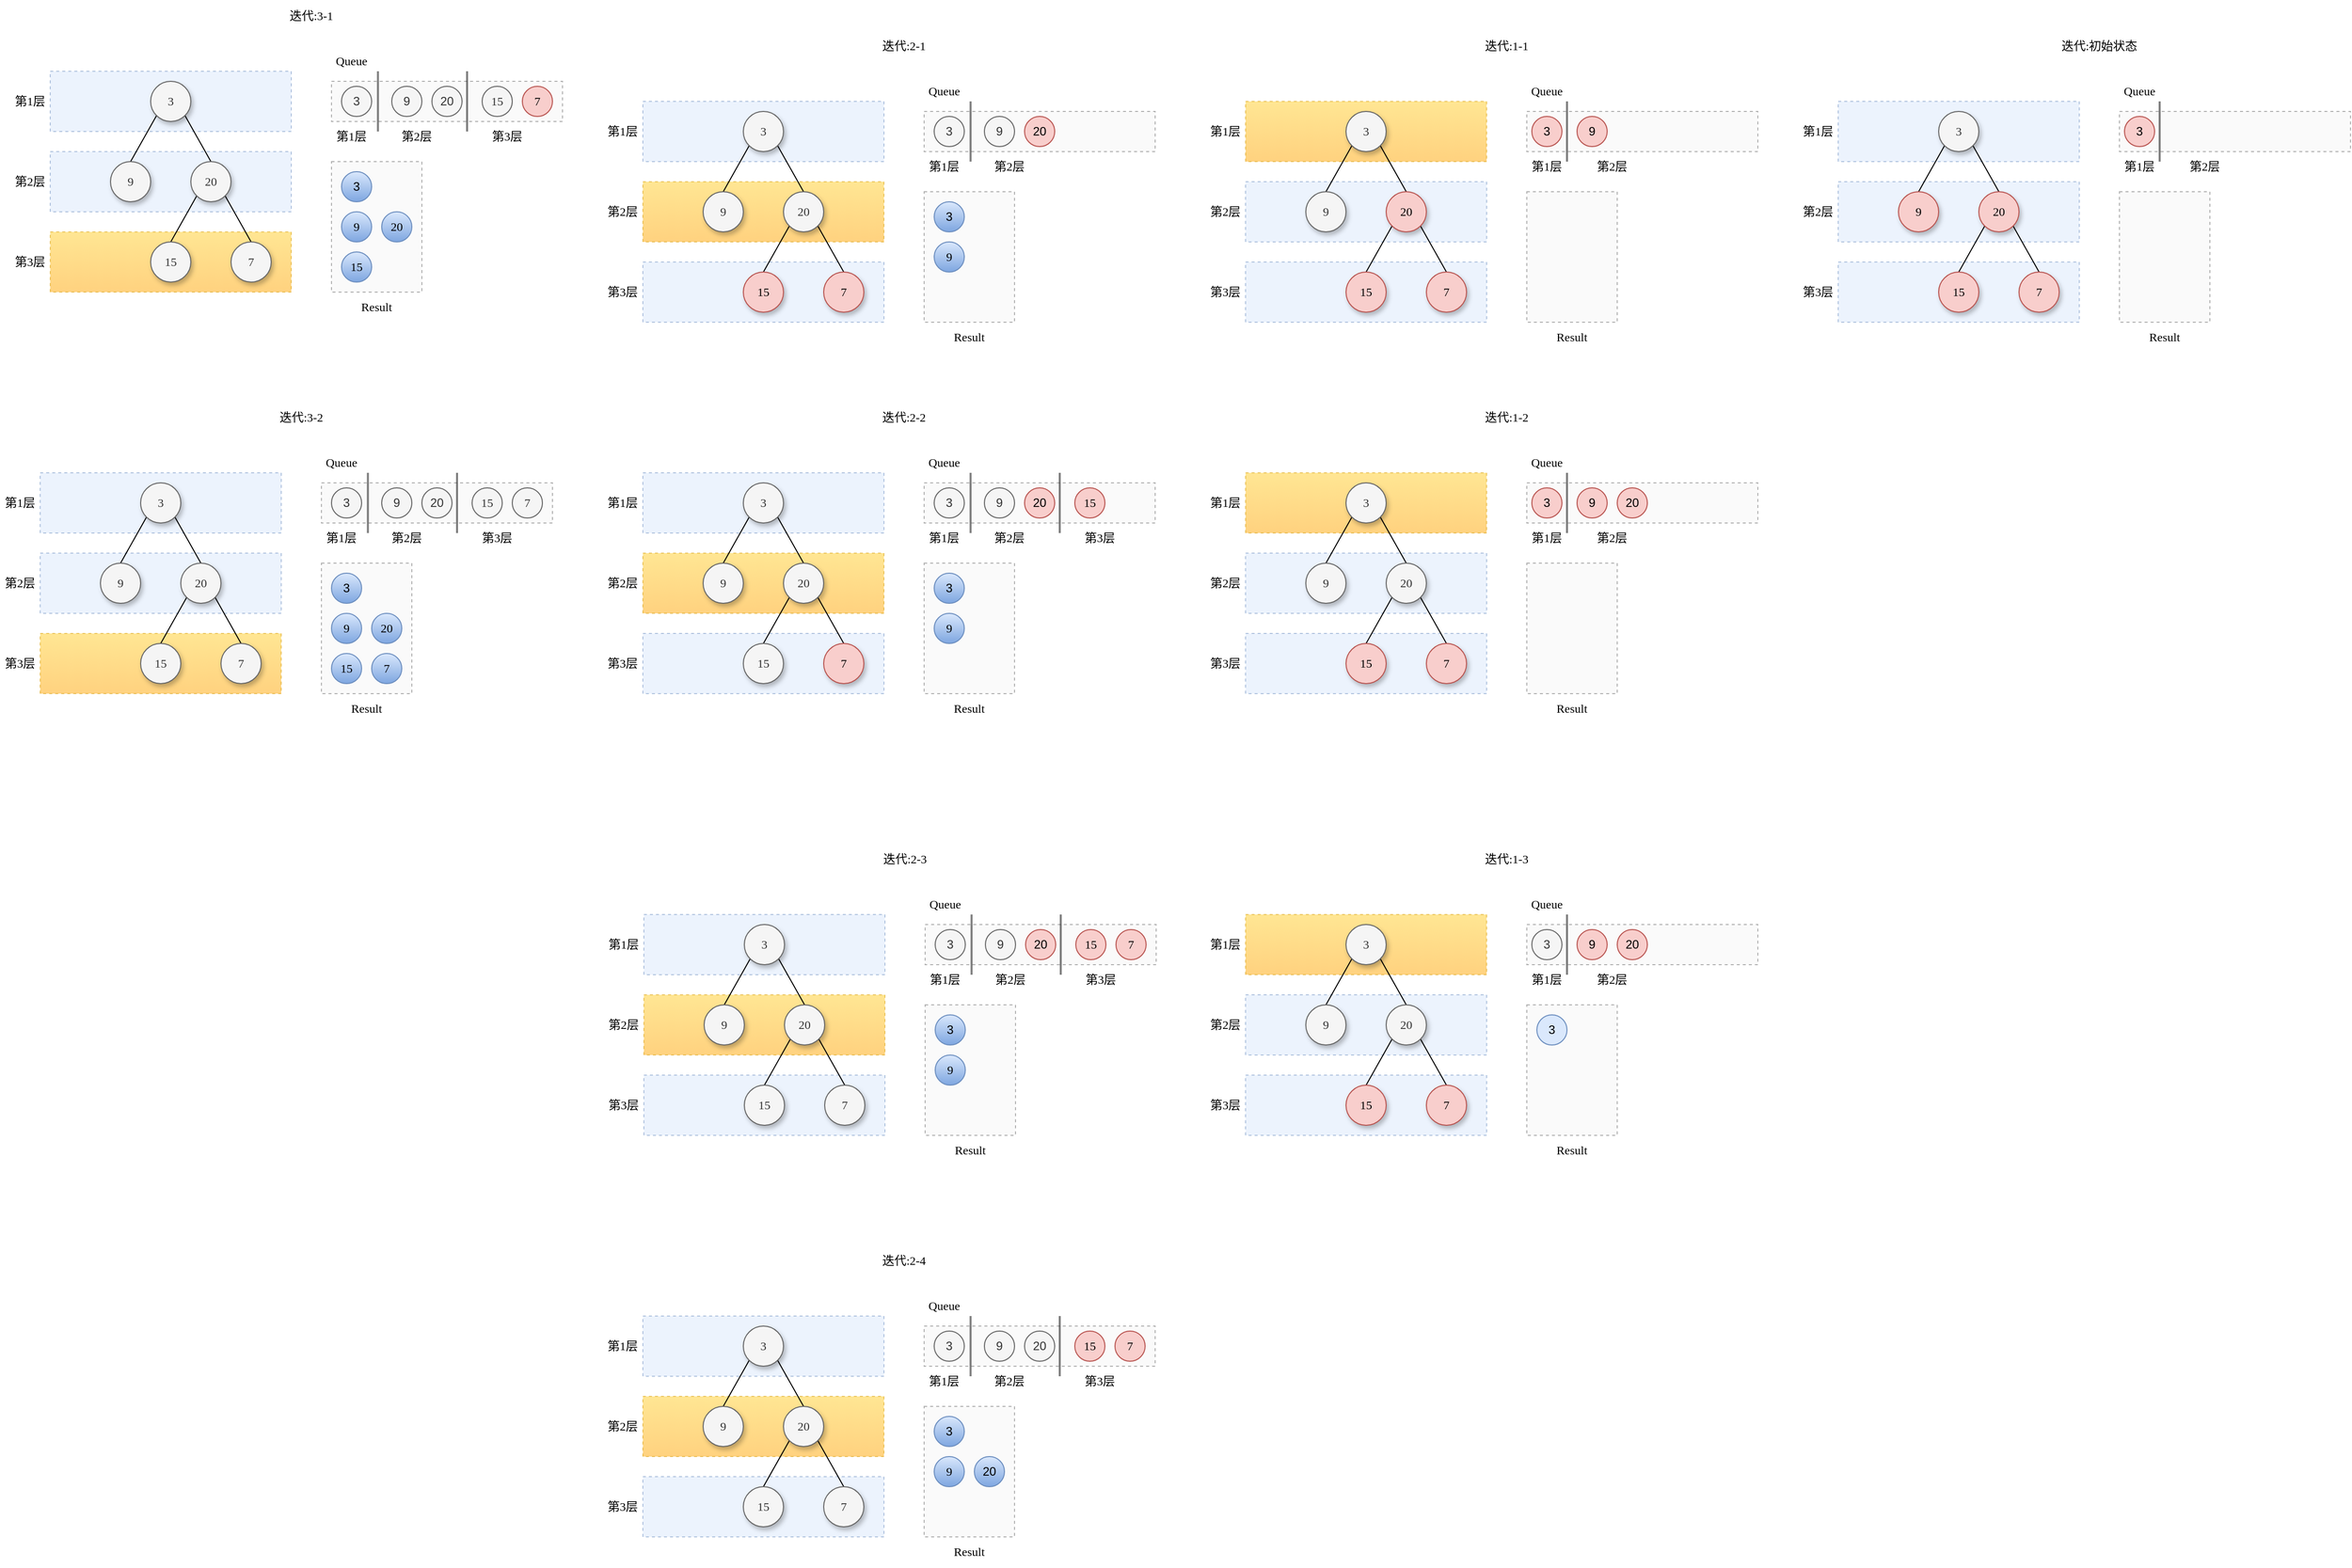 <mxfile version="15.9.4" type="github">
  <diagram id="JakM4qNWl7hJP-m3ATIQ" name="第 1 页">
    <mxGraphModel dx="1426" dy="661" grid="1" gridSize="10" guides="1" tooltips="1" connect="1" arrows="1" fold="1" page="1" pageScale="1" pageWidth="827" pageHeight="1169" math="0" shadow="0">
      <root>
        <mxCell id="0" />
        <mxCell id="1" parent="0" />
        <mxCell id="oKhAJ4XqfEPKX5TirftQ-30" value="" style="rounded=0;whiteSpace=wrap;html=1;shadow=0;dashed=1;sketch=0;strokeColor=#666666;opacity=50;fillColor=#f5f5f5;fontColor=#333333;" vertex="1" parent="1">
          <mxGeometry x="420" y="280" width="90" height="130" as="geometry" />
        </mxCell>
        <mxCell id="oKhAJ4XqfEPKX5TirftQ-13" value="" style="rounded=0;whiteSpace=wrap;html=1;shadow=0;sketch=0;fillColor=#ffcd28;strokeColor=#d79b00;opacity=50;dashed=1;gradientColor=#ffa500;" vertex="1" parent="1">
          <mxGeometry x="140" y="350" width="240" height="60" as="geometry" />
        </mxCell>
        <mxCell id="oKhAJ4XqfEPKX5TirftQ-11" value="" style="rounded=0;whiteSpace=wrap;html=1;shadow=0;sketch=0;fillColor=#dae8fc;strokeColor=#6c8ebf;opacity=50;dashed=1;" vertex="1" parent="1">
          <mxGeometry x="140" y="270" width="240" height="60" as="geometry" />
        </mxCell>
        <mxCell id="oKhAJ4XqfEPKX5TirftQ-10" value="" style="rounded=0;whiteSpace=wrap;html=1;shadow=0;sketch=0;fillColor=#dae8fc;strokeColor=#6c8ebf;opacity=50;dashed=1;" vertex="1" parent="1">
          <mxGeometry x="140" y="190" width="240" height="60" as="geometry" />
        </mxCell>
        <mxCell id="oKhAJ4XqfEPKX5TirftQ-6" style="rounded=0;orthogonalLoop=1;jettySize=auto;html=1;exitX=0;exitY=1;exitDx=0;exitDy=0;entryX=0.5;entryY=0;entryDx=0;entryDy=0;endArrow=none;endFill=0;sketch=0;" edge="1" parent="1" source="oKhAJ4XqfEPKX5TirftQ-1" target="oKhAJ4XqfEPKX5TirftQ-2">
          <mxGeometry relative="1" as="geometry" />
        </mxCell>
        <mxCell id="oKhAJ4XqfEPKX5TirftQ-7" style="edgeStyle=none;rounded=0;orthogonalLoop=1;jettySize=auto;html=1;exitX=1;exitY=1;exitDx=0;exitDy=0;entryX=0.5;entryY=0;entryDx=0;entryDy=0;endArrow=none;endFill=0;sketch=0;" edge="1" parent="1" source="oKhAJ4XqfEPKX5TirftQ-1" target="oKhAJ4XqfEPKX5TirftQ-3">
          <mxGeometry relative="1" as="geometry" />
        </mxCell>
        <mxCell id="oKhAJ4XqfEPKX5TirftQ-1" value="&lt;font face=&quot;Comic Sans MS&quot;&gt;3&lt;/font&gt;" style="ellipse;whiteSpace=wrap;html=1;fillColor=#f5f5f5;strokeColor=#666666;shadow=1;fontColor=#333333;sketch=0;" vertex="1" parent="1">
          <mxGeometry x="240" y="200" width="40" height="40" as="geometry" />
        </mxCell>
        <mxCell id="oKhAJ4XqfEPKX5TirftQ-2" value="&lt;font face=&quot;Comic Sans MS&quot;&gt;9&lt;/font&gt;" style="ellipse;whiteSpace=wrap;html=1;fillColor=#f5f5f5;strokeColor=#666666;shadow=1;fontColor=#333333;sketch=0;" vertex="1" parent="1">
          <mxGeometry x="200" y="280" width="40" height="40" as="geometry" />
        </mxCell>
        <mxCell id="oKhAJ4XqfEPKX5TirftQ-8" style="edgeStyle=none;rounded=0;orthogonalLoop=1;jettySize=auto;html=1;exitX=0;exitY=1;exitDx=0;exitDy=0;entryX=0.5;entryY=0;entryDx=0;entryDy=0;endArrow=none;endFill=0;sketch=0;" edge="1" parent="1" source="oKhAJ4XqfEPKX5TirftQ-3" target="oKhAJ4XqfEPKX5TirftQ-4">
          <mxGeometry relative="1" as="geometry" />
        </mxCell>
        <mxCell id="oKhAJ4XqfEPKX5TirftQ-9" style="edgeStyle=none;rounded=0;orthogonalLoop=1;jettySize=auto;html=1;exitX=1;exitY=1;exitDx=0;exitDy=0;entryX=0.5;entryY=0;entryDx=0;entryDy=0;endArrow=none;endFill=0;sketch=0;" edge="1" parent="1" source="oKhAJ4XqfEPKX5TirftQ-3" target="oKhAJ4XqfEPKX5TirftQ-5">
          <mxGeometry relative="1" as="geometry" />
        </mxCell>
        <mxCell id="oKhAJ4XqfEPKX5TirftQ-3" value="&lt;font face=&quot;Comic Sans MS&quot;&gt;20&lt;/font&gt;" style="ellipse;whiteSpace=wrap;html=1;fillColor=#f5f5f5;strokeColor=#666666;shadow=1;fontColor=#333333;sketch=0;" vertex="1" parent="1">
          <mxGeometry x="280" y="280" width="40" height="40" as="geometry" />
        </mxCell>
        <mxCell id="oKhAJ4XqfEPKX5TirftQ-4" value="&lt;font face=&quot;Comic Sans MS&quot;&gt;15&lt;/font&gt;" style="ellipse;whiteSpace=wrap;html=1;fillColor=#f5f5f5;strokeColor=#666666;shadow=1;fontColor=#333333;sketch=0;" vertex="1" parent="1">
          <mxGeometry x="240" y="360" width="40" height="40" as="geometry" />
        </mxCell>
        <mxCell id="oKhAJ4XqfEPKX5TirftQ-5" value="&lt;font face=&quot;Comic Sans MS&quot;&gt;7&lt;/font&gt;" style="ellipse;whiteSpace=wrap;html=1;shadow=1;fillColor=#f5f5f5;fontColor=#333333;strokeColor=#666666;sketch=0;" vertex="1" parent="1">
          <mxGeometry x="320" y="360" width="40" height="40" as="geometry" />
        </mxCell>
        <mxCell id="oKhAJ4XqfEPKX5TirftQ-29" value="&lt;font face=&quot;Comic Sans MS&quot;&gt;Result&lt;/font&gt;" style="text;html=1;strokeColor=none;fillColor=none;align=center;verticalAlign=middle;whiteSpace=wrap;rounded=0;shadow=0;dashed=1;sketch=0;" vertex="1" parent="1">
          <mxGeometry x="420" y="410" width="90" height="30" as="geometry" />
        </mxCell>
        <mxCell id="oKhAJ4XqfEPKX5TirftQ-36" value="" style="rounded=0;whiteSpace=wrap;html=1;shadow=0;dashed=1;sketch=0;strokeColor=#666666;opacity=50;fillColor=#f5f5f5;fontColor=#333333;" vertex="1" parent="1">
          <mxGeometry x="420" y="200" width="230" height="40" as="geometry" />
        </mxCell>
        <mxCell id="oKhAJ4XqfEPKX5TirftQ-37" value="3" style="ellipse;whiteSpace=wrap;html=1;fillColor=#f5f5f5;strokeColor=#666666;shadow=0;fontColor=#333333;sketch=0;" vertex="1" parent="1">
          <mxGeometry x="430" y="205" width="30" height="30" as="geometry" />
        </mxCell>
        <mxCell id="oKhAJ4XqfEPKX5TirftQ-40" value="" style="line;strokeWidth=2;direction=south;html=1;perimeter=backbonePerimeter;points=[];outlineConnect=0;shadow=0;sketch=0;opacity=50;" vertex="1" parent="1">
          <mxGeometry x="452.5" y="190" width="27.5" height="60" as="geometry" />
        </mxCell>
        <mxCell id="oKhAJ4XqfEPKX5TirftQ-41" value="&lt;font face=&quot;Comic Sans MS&quot;&gt;Queue&lt;/font&gt;" style="text;html=1;strokeColor=none;fillColor=none;align=center;verticalAlign=middle;whiteSpace=wrap;rounded=0;shadow=0;sketch=0;opacity=50;" vertex="1" parent="1">
          <mxGeometry x="420" y="160" width="40" height="40" as="geometry" />
        </mxCell>
        <mxCell id="oKhAJ4XqfEPKX5TirftQ-42" value="&lt;font face=&quot;Comic Sans MS&quot;&gt;第1层&lt;/font&gt;" style="text;html=1;strokeColor=none;fillColor=none;align=center;verticalAlign=middle;whiteSpace=wrap;rounded=0;shadow=0;sketch=0;opacity=50;" vertex="1" parent="1">
          <mxGeometry x="420" y="240" width="40" height="30" as="geometry" />
        </mxCell>
        <mxCell id="oKhAJ4XqfEPKX5TirftQ-45" value="迭代:3-1" style="rounded=0;whiteSpace=wrap;html=1;shadow=0;sketch=0;fontFamily=Comic Sans MS;strokeColor=default;strokeWidth=1;opacity=0;" vertex="1" parent="1">
          <mxGeometry x="360" y="120" width="80" height="30" as="geometry" />
        </mxCell>
        <mxCell id="oKhAJ4XqfEPKX5TirftQ-46" value="9" style="ellipse;whiteSpace=wrap;html=1;fillColor=#f5f5f5;strokeColor=#666666;shadow=0;fontColor=#333333;sketch=0;" vertex="1" parent="1">
          <mxGeometry x="480" y="205" width="30" height="30" as="geometry" />
        </mxCell>
        <mxCell id="oKhAJ4XqfEPKX5TirftQ-47" value="20" style="ellipse;whiteSpace=wrap;html=1;fillColor=#f5f5f5;strokeColor=#666666;shadow=0;fontColor=#333333;sketch=0;" vertex="1" parent="1">
          <mxGeometry x="520" y="205" width="30" height="30" as="geometry" />
        </mxCell>
        <mxCell id="oKhAJ4XqfEPKX5TirftQ-48" value="" style="line;strokeWidth=2;direction=south;html=1;perimeter=backbonePerimeter;points=[];outlineConnect=0;shadow=0;sketch=0;opacity=50;" vertex="1" parent="1">
          <mxGeometry x="540" y="190" width="30" height="60" as="geometry" />
        </mxCell>
        <mxCell id="oKhAJ4XqfEPKX5TirftQ-49" value="&lt;font face=&quot;Comic Sans MS&quot;&gt;第2层&lt;/font&gt;" style="text;html=1;strokeColor=none;fillColor=none;align=center;verticalAlign=middle;whiteSpace=wrap;rounded=0;shadow=0;sketch=0;opacity=50;" vertex="1" parent="1">
          <mxGeometry x="460" y="240" width="90" height="30" as="geometry" />
        </mxCell>
        <mxCell id="oKhAJ4XqfEPKX5TirftQ-50" value="&lt;font face=&quot;Comic Sans MS&quot;&gt;第1层&lt;/font&gt;" style="text;html=1;strokeColor=none;fillColor=none;align=center;verticalAlign=middle;whiteSpace=wrap;rounded=0;shadow=0;sketch=0;opacity=50;" vertex="1" parent="1">
          <mxGeometry x="100" y="205" width="40" height="30" as="geometry" />
        </mxCell>
        <mxCell id="oKhAJ4XqfEPKX5TirftQ-51" value="&lt;font face=&quot;Comic Sans MS&quot;&gt;第2层&lt;/font&gt;" style="text;html=1;strokeColor=none;fillColor=none;align=center;verticalAlign=middle;whiteSpace=wrap;rounded=0;shadow=0;sketch=0;opacity=50;" vertex="1" parent="1">
          <mxGeometry x="100" y="282.5" width="40" height="35" as="geometry" />
        </mxCell>
        <mxCell id="oKhAJ4XqfEPKX5TirftQ-52" value="&lt;font face=&quot;Comic Sans MS&quot;&gt;第3层&lt;/font&gt;" style="text;html=1;strokeColor=none;fillColor=none;align=center;verticalAlign=middle;whiteSpace=wrap;rounded=0;shadow=0;sketch=0;opacity=50;" vertex="1" parent="1">
          <mxGeometry x="100" y="362.5" width="40" height="35" as="geometry" />
        </mxCell>
        <mxCell id="oKhAJ4XqfEPKX5TirftQ-53" value="3" style="ellipse;whiteSpace=wrap;html=1;fillColor=#dae8fc;strokeColor=#6c8ebf;shadow=0;sketch=0;gradientColor=#7ea6e0;" vertex="1" parent="1">
          <mxGeometry x="430" y="290" width="30" height="30" as="geometry" />
        </mxCell>
        <mxCell id="oKhAJ4XqfEPKX5TirftQ-56" value="&lt;font face=&quot;Comic Sans MS&quot;&gt;15&lt;/font&gt;" style="ellipse;whiteSpace=wrap;html=1;fillColor=#f5f5f5;strokeColor=#666666;shadow=0;sketch=0;fontColor=#333333;" vertex="1" parent="1">
          <mxGeometry x="570" y="205" width="30" height="30" as="geometry" />
        </mxCell>
        <mxCell id="oKhAJ4XqfEPKX5TirftQ-57" value="&lt;font face=&quot;Comic Sans MS&quot;&gt;7&lt;/font&gt;" style="ellipse;whiteSpace=wrap;html=1;fillColor=#f8cecc;strokeColor=#b85450;shadow=0;sketch=0;" vertex="1" parent="1">
          <mxGeometry x="610" y="205" width="30" height="30" as="geometry" />
        </mxCell>
        <mxCell id="oKhAJ4XqfEPKX5TirftQ-58" value="&lt;font face=&quot;Comic Sans MS&quot;&gt;第3层&lt;/font&gt;" style="text;html=1;strokeColor=none;fillColor=none;align=center;verticalAlign=middle;whiteSpace=wrap;rounded=0;shadow=0;sketch=0;opacity=50;" vertex="1" parent="1">
          <mxGeometry x="550" y="240" width="90" height="30" as="geometry" />
        </mxCell>
        <mxCell id="oKhAJ4XqfEPKX5TirftQ-59" value="&lt;font face=&quot;Comic Sans MS&quot;&gt;9&lt;/font&gt;" style="ellipse;whiteSpace=wrap;html=1;fillColor=#dae8fc;strokeColor=#6c8ebf;shadow=0;sketch=0;gradientColor=#7ea6e0;" vertex="1" parent="1">
          <mxGeometry x="430" y="330" width="30" height="30" as="geometry" />
        </mxCell>
        <mxCell id="oKhAJ4XqfEPKX5TirftQ-60" value="&lt;font face=&quot;Comic Sans MS&quot;&gt;20&lt;/font&gt;" style="ellipse;whiteSpace=wrap;html=1;fillColor=#dae8fc;strokeColor=#6c8ebf;shadow=0;sketch=0;gradientColor=#7ea6e0;" vertex="1" parent="1">
          <mxGeometry x="470" y="330" width="30" height="30" as="geometry" />
        </mxCell>
        <mxCell id="oKhAJ4XqfEPKX5TirftQ-63" value="" style="rounded=0;whiteSpace=wrap;html=1;shadow=0;dashed=1;sketch=0;strokeColor=#666666;opacity=50;fillColor=#f5f5f5;fontColor=#333333;" vertex="1" parent="1">
          <mxGeometry x="1010" y="680" width="90" height="130" as="geometry" />
        </mxCell>
        <mxCell id="oKhAJ4XqfEPKX5TirftQ-64" value="" style="rounded=0;whiteSpace=wrap;html=1;shadow=0;sketch=0;fillColor=#dae8fc;strokeColor=#6c8ebf;opacity=50;dashed=1;" vertex="1" parent="1">
          <mxGeometry x="730" y="750" width="240" height="60" as="geometry" />
        </mxCell>
        <mxCell id="oKhAJ4XqfEPKX5TirftQ-65" value="" style="rounded=0;whiteSpace=wrap;html=1;shadow=0;sketch=0;fillColor=#ffcd28;strokeColor=#d79b00;opacity=50;dashed=1;gradientColor=#ffa500;" vertex="1" parent="1">
          <mxGeometry x="730" y="670" width="240" height="60" as="geometry" />
        </mxCell>
        <mxCell id="oKhAJ4XqfEPKX5TirftQ-66" value="" style="rounded=0;whiteSpace=wrap;html=1;shadow=0;sketch=0;fillColor=#dae8fc;strokeColor=#6c8ebf;opacity=50;dashed=1;" vertex="1" parent="1">
          <mxGeometry x="730" y="590" width="240" height="60" as="geometry" />
        </mxCell>
        <mxCell id="oKhAJ4XqfEPKX5TirftQ-67" style="rounded=0;orthogonalLoop=1;jettySize=auto;html=1;exitX=0;exitY=1;exitDx=0;exitDy=0;entryX=0.5;entryY=0;entryDx=0;entryDy=0;endArrow=none;endFill=0;sketch=0;" edge="1" parent="1" source="oKhAJ4XqfEPKX5TirftQ-69" target="oKhAJ4XqfEPKX5TirftQ-70">
          <mxGeometry relative="1" as="geometry" />
        </mxCell>
        <mxCell id="oKhAJ4XqfEPKX5TirftQ-68" style="edgeStyle=none;rounded=0;orthogonalLoop=1;jettySize=auto;html=1;exitX=1;exitY=1;exitDx=0;exitDy=0;entryX=0.5;entryY=0;entryDx=0;entryDy=0;endArrow=none;endFill=0;sketch=0;" edge="1" parent="1" source="oKhAJ4XqfEPKX5TirftQ-69" target="oKhAJ4XqfEPKX5TirftQ-73">
          <mxGeometry relative="1" as="geometry" />
        </mxCell>
        <mxCell id="oKhAJ4XqfEPKX5TirftQ-69" value="&lt;font face=&quot;Comic Sans MS&quot;&gt;3&lt;/font&gt;" style="ellipse;whiteSpace=wrap;html=1;fillColor=#f5f5f5;strokeColor=#666666;shadow=1;fontColor=#333333;sketch=0;" vertex="1" parent="1">
          <mxGeometry x="830" y="600" width="40" height="40" as="geometry" />
        </mxCell>
        <mxCell id="oKhAJ4XqfEPKX5TirftQ-70" value="&lt;font face=&quot;Comic Sans MS&quot;&gt;9&lt;/font&gt;" style="ellipse;whiteSpace=wrap;html=1;fillColor=#f5f5f5;strokeColor=#666666;shadow=1;fontColor=#333333;sketch=0;" vertex="1" parent="1">
          <mxGeometry x="790" y="680" width="40" height="40" as="geometry" />
        </mxCell>
        <mxCell id="oKhAJ4XqfEPKX5TirftQ-71" style="edgeStyle=none;rounded=0;orthogonalLoop=1;jettySize=auto;html=1;exitX=0;exitY=1;exitDx=0;exitDy=0;entryX=0.5;entryY=0;entryDx=0;entryDy=0;endArrow=none;endFill=0;sketch=0;" edge="1" parent="1" source="oKhAJ4XqfEPKX5TirftQ-73" target="oKhAJ4XqfEPKX5TirftQ-74">
          <mxGeometry relative="1" as="geometry" />
        </mxCell>
        <mxCell id="oKhAJ4XqfEPKX5TirftQ-72" style="edgeStyle=none;rounded=0;orthogonalLoop=1;jettySize=auto;html=1;exitX=1;exitY=1;exitDx=0;exitDy=0;entryX=0.5;entryY=0;entryDx=0;entryDy=0;endArrow=none;endFill=0;sketch=0;" edge="1" parent="1" source="oKhAJ4XqfEPKX5TirftQ-73" target="oKhAJ4XqfEPKX5TirftQ-75">
          <mxGeometry relative="1" as="geometry" />
        </mxCell>
        <mxCell id="oKhAJ4XqfEPKX5TirftQ-73" value="&lt;font face=&quot;Comic Sans MS&quot;&gt;20&lt;/font&gt;" style="ellipse;whiteSpace=wrap;html=1;fillColor=#f5f5f5;strokeColor=#666666;shadow=1;fontColor=#333333;sketch=0;" vertex="1" parent="1">
          <mxGeometry x="870" y="680" width="40" height="40" as="geometry" />
        </mxCell>
        <mxCell id="oKhAJ4XqfEPKX5TirftQ-74" value="&lt;font face=&quot;Comic Sans MS&quot;&gt;15&lt;/font&gt;" style="ellipse;whiteSpace=wrap;html=1;fillColor=#f5f5f5;strokeColor=#666666;shadow=1;fontColor=#333333;sketch=0;" vertex="1" parent="1">
          <mxGeometry x="830" y="760" width="40" height="40" as="geometry" />
        </mxCell>
        <mxCell id="oKhAJ4XqfEPKX5TirftQ-75" value="&lt;font face=&quot;Comic Sans MS&quot;&gt;7&lt;/font&gt;" style="ellipse;whiteSpace=wrap;html=1;shadow=1;fillColor=#f8cecc;strokeColor=#b85450;sketch=0;" vertex="1" parent="1">
          <mxGeometry x="910" y="760" width="40" height="40" as="geometry" />
        </mxCell>
        <mxCell id="oKhAJ4XqfEPKX5TirftQ-76" value="&lt;font face=&quot;Comic Sans MS&quot;&gt;Result&lt;/font&gt;" style="text;html=1;strokeColor=none;fillColor=none;align=center;verticalAlign=middle;whiteSpace=wrap;rounded=0;shadow=0;dashed=1;sketch=0;" vertex="1" parent="1">
          <mxGeometry x="1010" y="810" width="90" height="30" as="geometry" />
        </mxCell>
        <mxCell id="oKhAJ4XqfEPKX5TirftQ-77" value="" style="rounded=0;whiteSpace=wrap;html=1;shadow=0;dashed=1;sketch=0;strokeColor=#666666;opacity=50;fillColor=#f5f5f5;fontColor=#333333;" vertex="1" parent="1">
          <mxGeometry x="1010" y="600" width="230" height="40" as="geometry" />
        </mxCell>
        <mxCell id="oKhAJ4XqfEPKX5TirftQ-78" value="3" style="ellipse;whiteSpace=wrap;html=1;fillColor=#f5f5f5;strokeColor=#666666;shadow=0;fontColor=#333333;sketch=0;" vertex="1" parent="1">
          <mxGeometry x="1020" y="605" width="30" height="30" as="geometry" />
        </mxCell>
        <mxCell id="oKhAJ4XqfEPKX5TirftQ-79" value="" style="line;strokeWidth=2;direction=south;html=1;perimeter=backbonePerimeter;points=[];outlineConnect=0;shadow=0;sketch=0;opacity=50;" vertex="1" parent="1">
          <mxGeometry x="1042.5" y="590" width="27.5" height="60" as="geometry" />
        </mxCell>
        <mxCell id="oKhAJ4XqfEPKX5TirftQ-80" value="&lt;font face=&quot;Comic Sans MS&quot;&gt;Queue&lt;/font&gt;" style="text;html=1;strokeColor=none;fillColor=none;align=center;verticalAlign=middle;whiteSpace=wrap;rounded=0;shadow=0;sketch=0;opacity=50;" vertex="1" parent="1">
          <mxGeometry x="1010" y="560" width="40" height="40" as="geometry" />
        </mxCell>
        <mxCell id="oKhAJ4XqfEPKX5TirftQ-81" value="&lt;font face=&quot;Comic Sans MS&quot;&gt;第1层&lt;/font&gt;" style="text;html=1;strokeColor=none;fillColor=none;align=center;verticalAlign=middle;whiteSpace=wrap;rounded=0;shadow=0;sketch=0;opacity=50;" vertex="1" parent="1">
          <mxGeometry x="1010" y="640" width="40" height="30" as="geometry" />
        </mxCell>
        <mxCell id="oKhAJ4XqfEPKX5TirftQ-82" value="迭代:2-2" style="rounded=0;whiteSpace=wrap;html=1;shadow=0;sketch=0;fontFamily=Comic Sans MS;strokeColor=default;strokeWidth=1;opacity=0;" vertex="1" parent="1">
          <mxGeometry x="950" y="520" width="80" height="30" as="geometry" />
        </mxCell>
        <mxCell id="oKhAJ4XqfEPKX5TirftQ-83" value="9" style="ellipse;whiteSpace=wrap;html=1;fillColor=#f5f5f5;strokeColor=#666666;shadow=0;fontColor=#333333;sketch=0;" vertex="1" parent="1">
          <mxGeometry x="1070" y="605" width="30" height="30" as="geometry" />
        </mxCell>
        <mxCell id="oKhAJ4XqfEPKX5TirftQ-84" value="20" style="ellipse;whiteSpace=wrap;html=1;fillColor=#f8cecc;strokeColor=#b85450;shadow=0;sketch=0;" vertex="1" parent="1">
          <mxGeometry x="1110" y="605" width="30" height="30" as="geometry" />
        </mxCell>
        <mxCell id="oKhAJ4XqfEPKX5TirftQ-85" value="" style="line;strokeWidth=2;direction=south;html=1;perimeter=backbonePerimeter;points=[];outlineConnect=0;shadow=0;sketch=0;opacity=50;" vertex="1" parent="1">
          <mxGeometry x="1130" y="590" width="30" height="60" as="geometry" />
        </mxCell>
        <mxCell id="oKhAJ4XqfEPKX5TirftQ-86" value="&lt;font face=&quot;Comic Sans MS&quot;&gt;第2层&lt;/font&gt;" style="text;html=1;strokeColor=none;fillColor=none;align=center;verticalAlign=middle;whiteSpace=wrap;rounded=0;shadow=0;sketch=0;opacity=50;" vertex="1" parent="1">
          <mxGeometry x="1050" y="640" width="90" height="30" as="geometry" />
        </mxCell>
        <mxCell id="oKhAJ4XqfEPKX5TirftQ-87" value="&lt;font face=&quot;Comic Sans MS&quot;&gt;第1层&lt;/font&gt;" style="text;html=1;strokeColor=none;fillColor=none;align=center;verticalAlign=middle;whiteSpace=wrap;rounded=0;shadow=0;sketch=0;opacity=50;" vertex="1" parent="1">
          <mxGeometry x="690" y="605" width="40" height="30" as="geometry" />
        </mxCell>
        <mxCell id="oKhAJ4XqfEPKX5TirftQ-88" value="&lt;font face=&quot;Comic Sans MS&quot;&gt;第2层&lt;/font&gt;" style="text;html=1;strokeColor=none;fillColor=none;align=center;verticalAlign=middle;whiteSpace=wrap;rounded=0;shadow=0;sketch=0;opacity=50;" vertex="1" parent="1">
          <mxGeometry x="690" y="682.5" width="40" height="35" as="geometry" />
        </mxCell>
        <mxCell id="oKhAJ4XqfEPKX5TirftQ-89" value="&lt;font face=&quot;Comic Sans MS&quot;&gt;第3层&lt;/font&gt;" style="text;html=1;strokeColor=none;fillColor=none;align=center;verticalAlign=middle;whiteSpace=wrap;rounded=0;shadow=0;sketch=0;opacity=50;" vertex="1" parent="1">
          <mxGeometry x="690" y="762.5" width="40" height="35" as="geometry" />
        </mxCell>
        <mxCell id="oKhAJ4XqfEPKX5TirftQ-90" value="3" style="ellipse;whiteSpace=wrap;html=1;fillColor=#dae8fc;strokeColor=#6c8ebf;shadow=0;sketch=0;gradientColor=#7ea6e0;" vertex="1" parent="1">
          <mxGeometry x="1020" y="690" width="30" height="30" as="geometry" />
        </mxCell>
        <mxCell id="oKhAJ4XqfEPKX5TirftQ-91" value="&lt;font face=&quot;Comic Sans MS&quot;&gt;15&lt;/font&gt;" style="ellipse;whiteSpace=wrap;html=1;fillColor=#f8cecc;strokeColor=#b85450;shadow=0;sketch=0;" vertex="1" parent="1">
          <mxGeometry x="1160" y="605" width="30" height="30" as="geometry" />
        </mxCell>
        <mxCell id="oKhAJ4XqfEPKX5TirftQ-93" value="&lt;font face=&quot;Comic Sans MS&quot;&gt;第3层&lt;/font&gt;" style="text;html=1;strokeColor=none;fillColor=none;align=center;verticalAlign=middle;whiteSpace=wrap;rounded=0;shadow=0;sketch=0;opacity=50;" vertex="1" parent="1">
          <mxGeometry x="1140" y="640" width="90" height="30" as="geometry" />
        </mxCell>
        <mxCell id="oKhAJ4XqfEPKX5TirftQ-94" value="&lt;font face=&quot;Comic Sans MS&quot;&gt;9&lt;/font&gt;" style="ellipse;whiteSpace=wrap;html=1;fillColor=#dae8fc;strokeColor=#6c8ebf;shadow=0;sketch=0;gradientColor=#7ea6e0;" vertex="1" parent="1">
          <mxGeometry x="1020" y="730" width="30" height="30" as="geometry" />
        </mxCell>
        <mxCell id="oKhAJ4XqfEPKX5TirftQ-98" value="" style="rounded=0;whiteSpace=wrap;html=1;shadow=0;dashed=1;sketch=0;strokeColor=#666666;opacity=50;fillColor=#f5f5f5;fontColor=#333333;" vertex="1" parent="1">
          <mxGeometry x="1610" y="680" width="90" height="130" as="geometry" />
        </mxCell>
        <mxCell id="oKhAJ4XqfEPKX5TirftQ-99" value="" style="rounded=0;whiteSpace=wrap;html=1;shadow=0;sketch=0;fillColor=#dae8fc;strokeColor=#6c8ebf;opacity=50;dashed=1;" vertex="1" parent="1">
          <mxGeometry x="1330" y="750" width="240" height="60" as="geometry" />
        </mxCell>
        <mxCell id="oKhAJ4XqfEPKX5TirftQ-100" value="" style="rounded=0;whiteSpace=wrap;html=1;shadow=0;sketch=0;fillColor=#dae8fc;strokeColor=#6c8ebf;opacity=50;dashed=1;" vertex="1" parent="1">
          <mxGeometry x="1330" y="670" width="240" height="60" as="geometry" />
        </mxCell>
        <mxCell id="oKhAJ4XqfEPKX5TirftQ-101" value="" style="rounded=0;whiteSpace=wrap;html=1;shadow=0;sketch=0;fillColor=#ffcd28;strokeColor=#d79b00;opacity=50;dashed=1;gradientColor=#ffa500;" vertex="1" parent="1">
          <mxGeometry x="1330" y="590" width="240" height="60" as="geometry" />
        </mxCell>
        <mxCell id="oKhAJ4XqfEPKX5TirftQ-102" style="rounded=0;orthogonalLoop=1;jettySize=auto;html=1;exitX=0;exitY=1;exitDx=0;exitDy=0;entryX=0.5;entryY=0;entryDx=0;entryDy=0;endArrow=none;endFill=0;" edge="1" parent="1" source="oKhAJ4XqfEPKX5TirftQ-104" target="oKhAJ4XqfEPKX5TirftQ-105">
          <mxGeometry relative="1" as="geometry" />
        </mxCell>
        <mxCell id="oKhAJ4XqfEPKX5TirftQ-103" style="edgeStyle=none;rounded=0;orthogonalLoop=1;jettySize=auto;html=1;exitX=1;exitY=1;exitDx=0;exitDy=0;entryX=0.5;entryY=0;entryDx=0;entryDy=0;endArrow=none;endFill=0;" edge="1" parent="1" source="oKhAJ4XqfEPKX5TirftQ-104" target="oKhAJ4XqfEPKX5TirftQ-108">
          <mxGeometry relative="1" as="geometry" />
        </mxCell>
        <mxCell id="oKhAJ4XqfEPKX5TirftQ-104" value="&lt;font face=&quot;Comic Sans MS&quot;&gt;3&lt;/font&gt;" style="ellipse;whiteSpace=wrap;html=1;fillColor=#f5f5f5;strokeColor=#666666;shadow=1;fontColor=#333333;" vertex="1" parent="1">
          <mxGeometry x="1430" y="600" width="40" height="40" as="geometry" />
        </mxCell>
        <mxCell id="oKhAJ4XqfEPKX5TirftQ-105" value="&lt;font face=&quot;Comic Sans MS&quot;&gt;9&lt;/font&gt;" style="ellipse;whiteSpace=wrap;html=1;fillColor=#f5f5f5;strokeColor=#666666;shadow=1;fontColor=#333333;" vertex="1" parent="1">
          <mxGeometry x="1390" y="680" width="40" height="40" as="geometry" />
        </mxCell>
        <mxCell id="oKhAJ4XqfEPKX5TirftQ-106" style="edgeStyle=none;rounded=0;orthogonalLoop=1;jettySize=auto;html=1;exitX=0;exitY=1;exitDx=0;exitDy=0;entryX=0.5;entryY=0;entryDx=0;entryDy=0;endArrow=none;endFill=0;" edge="1" parent="1" source="oKhAJ4XqfEPKX5TirftQ-108" target="oKhAJ4XqfEPKX5TirftQ-109">
          <mxGeometry relative="1" as="geometry" />
        </mxCell>
        <mxCell id="oKhAJ4XqfEPKX5TirftQ-107" style="edgeStyle=none;rounded=0;orthogonalLoop=1;jettySize=auto;html=1;exitX=1;exitY=1;exitDx=0;exitDy=0;entryX=0.5;entryY=0;entryDx=0;entryDy=0;endArrow=none;endFill=0;" edge="1" parent="1" source="oKhAJ4XqfEPKX5TirftQ-108" target="oKhAJ4XqfEPKX5TirftQ-110">
          <mxGeometry relative="1" as="geometry" />
        </mxCell>
        <mxCell id="oKhAJ4XqfEPKX5TirftQ-108" value="&lt;font face=&quot;Comic Sans MS&quot;&gt;20&lt;/font&gt;" style="ellipse;whiteSpace=wrap;html=1;fillColor=#f5f5f5;strokeColor=#666666;shadow=1;fontColor=#333333;" vertex="1" parent="1">
          <mxGeometry x="1470" y="680" width="40" height="40" as="geometry" />
        </mxCell>
        <mxCell id="oKhAJ4XqfEPKX5TirftQ-109" value="&lt;font face=&quot;Comic Sans MS&quot;&gt;15&lt;/font&gt;" style="ellipse;whiteSpace=wrap;html=1;fillColor=#f8cecc;strokeColor=#b85450;shadow=1;" vertex="1" parent="1">
          <mxGeometry x="1430" y="760" width="40" height="40" as="geometry" />
        </mxCell>
        <mxCell id="oKhAJ4XqfEPKX5TirftQ-110" value="&lt;font face=&quot;Comic Sans MS&quot;&gt;7&lt;/font&gt;" style="ellipse;whiteSpace=wrap;html=1;shadow=1;fillColor=#f8cecc;strokeColor=#b85450;" vertex="1" parent="1">
          <mxGeometry x="1510" y="760" width="40" height="40" as="geometry" />
        </mxCell>
        <mxCell id="oKhAJ4XqfEPKX5TirftQ-111" value="&lt;font face=&quot;Comic Sans MS&quot;&gt;Result&lt;/font&gt;" style="text;html=1;strokeColor=none;fillColor=none;align=center;verticalAlign=middle;whiteSpace=wrap;rounded=0;shadow=0;dashed=1;sketch=0;" vertex="1" parent="1">
          <mxGeometry x="1610" y="810" width="90" height="30" as="geometry" />
        </mxCell>
        <mxCell id="oKhAJ4XqfEPKX5TirftQ-112" value="" style="rounded=0;whiteSpace=wrap;html=1;shadow=0;dashed=1;sketch=0;strokeColor=#666666;opacity=50;fillColor=#f5f5f5;fontColor=#333333;" vertex="1" parent="1">
          <mxGeometry x="1610" y="600" width="230" height="40" as="geometry" />
        </mxCell>
        <mxCell id="oKhAJ4XqfEPKX5TirftQ-113" value="3" style="ellipse;whiteSpace=wrap;html=1;fillColor=#f8cecc;strokeColor=#b85450;shadow=0;" vertex="1" parent="1">
          <mxGeometry x="1615" y="605" width="30" height="30" as="geometry" />
        </mxCell>
        <mxCell id="oKhAJ4XqfEPKX5TirftQ-114" value="" style="line;strokeWidth=2;direction=south;html=1;perimeter=backbonePerimeter;points=[];outlineConnect=0;shadow=0;sketch=0;opacity=50;" vertex="1" parent="1">
          <mxGeometry x="1642.5" y="590" width="15" height="60" as="geometry" />
        </mxCell>
        <mxCell id="oKhAJ4XqfEPKX5TirftQ-115" value="&lt;font face=&quot;Comic Sans MS&quot;&gt;Queue&lt;/font&gt;" style="text;html=1;strokeColor=none;fillColor=none;align=center;verticalAlign=middle;whiteSpace=wrap;rounded=0;shadow=0;sketch=0;opacity=50;" vertex="1" parent="1">
          <mxGeometry x="1610" y="560" width="40" height="40" as="geometry" />
        </mxCell>
        <mxCell id="oKhAJ4XqfEPKX5TirftQ-116" value="&lt;font face=&quot;Comic Sans MS&quot;&gt;第1层&lt;/font&gt;" style="text;html=1;strokeColor=none;fillColor=none;align=center;verticalAlign=middle;whiteSpace=wrap;rounded=0;shadow=0;sketch=0;opacity=50;" vertex="1" parent="1">
          <mxGeometry x="1610" y="640" width="40" height="30" as="geometry" />
        </mxCell>
        <mxCell id="oKhAJ4XqfEPKX5TirftQ-117" value="迭代:1-2" style="rounded=0;whiteSpace=wrap;html=1;shadow=0;sketch=0;fontFamily=Comic Sans MS;strokeColor=default;strokeWidth=1;opacity=0;" vertex="1" parent="1">
          <mxGeometry x="1550" y="520" width="80" height="30" as="geometry" />
        </mxCell>
        <mxCell id="oKhAJ4XqfEPKX5TirftQ-118" value="9" style="ellipse;whiteSpace=wrap;html=1;fillColor=#f8cecc;strokeColor=#b85450;shadow=0;" vertex="1" parent="1">
          <mxGeometry x="1660" y="605" width="30" height="30" as="geometry" />
        </mxCell>
        <mxCell id="oKhAJ4XqfEPKX5TirftQ-119" value="20" style="ellipse;whiteSpace=wrap;html=1;fillColor=#f8cecc;strokeColor=#b85450;shadow=0;" vertex="1" parent="1">
          <mxGeometry x="1700" y="605" width="30" height="30" as="geometry" />
        </mxCell>
        <mxCell id="oKhAJ4XqfEPKX5TirftQ-121" value="&lt;font face=&quot;Comic Sans MS&quot;&gt;第2层&lt;/font&gt;" style="text;html=1;strokeColor=none;fillColor=none;align=center;verticalAlign=middle;whiteSpace=wrap;rounded=0;shadow=0;sketch=0;opacity=50;" vertex="1" parent="1">
          <mxGeometry x="1650" y="640" width="90" height="30" as="geometry" />
        </mxCell>
        <mxCell id="oKhAJ4XqfEPKX5TirftQ-122" value="&lt;font face=&quot;Comic Sans MS&quot;&gt;第1层&lt;/font&gt;" style="text;html=1;strokeColor=none;fillColor=none;align=center;verticalAlign=middle;whiteSpace=wrap;rounded=0;shadow=0;sketch=0;opacity=50;" vertex="1" parent="1">
          <mxGeometry x="1290" y="605" width="40" height="30" as="geometry" />
        </mxCell>
        <mxCell id="oKhAJ4XqfEPKX5TirftQ-123" value="&lt;font face=&quot;Comic Sans MS&quot;&gt;第2层&lt;/font&gt;" style="text;html=1;strokeColor=none;fillColor=none;align=center;verticalAlign=middle;whiteSpace=wrap;rounded=0;shadow=0;sketch=0;opacity=50;" vertex="1" parent="1">
          <mxGeometry x="1290" y="682.5" width="40" height="35" as="geometry" />
        </mxCell>
        <mxCell id="oKhAJ4XqfEPKX5TirftQ-124" value="&lt;font face=&quot;Comic Sans MS&quot;&gt;第3层&lt;/font&gt;" style="text;html=1;strokeColor=none;fillColor=none;align=center;verticalAlign=middle;whiteSpace=wrap;rounded=0;shadow=0;sketch=0;opacity=50;" vertex="1" parent="1">
          <mxGeometry x="1290" y="762.5" width="40" height="35" as="geometry" />
        </mxCell>
        <mxCell id="oKhAJ4XqfEPKX5TirftQ-131" value="" style="rounded=0;whiteSpace=wrap;html=1;shadow=0;dashed=1;sketch=0;strokeColor=#666666;opacity=50;fillColor=#f5f5f5;fontColor=#333333;" vertex="1" parent="1">
          <mxGeometry x="2200" y="310" width="90" height="130" as="geometry" />
        </mxCell>
        <mxCell id="oKhAJ4XqfEPKX5TirftQ-132" value="" style="rounded=0;whiteSpace=wrap;html=1;shadow=0;sketch=0;fillColor=#dae8fc;strokeColor=#6c8ebf;opacity=50;dashed=1;" vertex="1" parent="1">
          <mxGeometry x="1920" y="380" width="240" height="60" as="geometry" />
        </mxCell>
        <mxCell id="oKhAJ4XqfEPKX5TirftQ-133" value="" style="rounded=0;whiteSpace=wrap;html=1;shadow=0;sketch=0;fillColor=#dae8fc;strokeColor=#6c8ebf;opacity=50;dashed=1;" vertex="1" parent="1">
          <mxGeometry x="1920" y="300" width="240" height="60" as="geometry" />
        </mxCell>
        <mxCell id="oKhAJ4XqfEPKX5TirftQ-134" value="" style="rounded=0;whiteSpace=wrap;html=1;shadow=0;sketch=0;fillColor=#dae8fc;strokeColor=#6c8ebf;opacity=50;dashed=1;" vertex="1" parent="1">
          <mxGeometry x="1920" y="220" width="240" height="60" as="geometry" />
        </mxCell>
        <mxCell id="oKhAJ4XqfEPKX5TirftQ-135" style="rounded=0;orthogonalLoop=1;jettySize=auto;html=1;exitX=0;exitY=1;exitDx=0;exitDy=0;entryX=0.5;entryY=0;entryDx=0;entryDy=0;endArrow=none;endFill=0;sketch=0;" edge="1" parent="1" source="oKhAJ4XqfEPKX5TirftQ-137" target="oKhAJ4XqfEPKX5TirftQ-138">
          <mxGeometry relative="1" as="geometry" />
        </mxCell>
        <mxCell id="oKhAJ4XqfEPKX5TirftQ-136" style="edgeStyle=none;rounded=0;orthogonalLoop=1;jettySize=auto;html=1;exitX=1;exitY=1;exitDx=0;exitDy=0;entryX=0.5;entryY=0;entryDx=0;entryDy=0;endArrow=none;endFill=0;sketch=0;" edge="1" parent="1" source="oKhAJ4XqfEPKX5TirftQ-137" target="oKhAJ4XqfEPKX5TirftQ-141">
          <mxGeometry relative="1" as="geometry" />
        </mxCell>
        <mxCell id="oKhAJ4XqfEPKX5TirftQ-137" value="&lt;font face=&quot;Comic Sans MS&quot;&gt;3&lt;/font&gt;" style="ellipse;whiteSpace=wrap;html=1;fillColor=#f5f5f5;strokeColor=#666666;shadow=1;fontColor=#333333;sketch=0;" vertex="1" parent="1">
          <mxGeometry x="2020" y="230" width="40" height="40" as="geometry" />
        </mxCell>
        <mxCell id="oKhAJ4XqfEPKX5TirftQ-138" value="&lt;font face=&quot;Comic Sans MS&quot;&gt;9&lt;/font&gt;" style="ellipse;whiteSpace=wrap;html=1;fillColor=#f8cecc;strokeColor=#b85450;shadow=1;sketch=0;" vertex="1" parent="1">
          <mxGeometry x="1980" y="310" width="40" height="40" as="geometry" />
        </mxCell>
        <mxCell id="oKhAJ4XqfEPKX5TirftQ-139" style="edgeStyle=none;rounded=0;orthogonalLoop=1;jettySize=auto;html=1;exitX=0;exitY=1;exitDx=0;exitDy=0;entryX=0.5;entryY=0;entryDx=0;entryDy=0;endArrow=none;endFill=0;sketch=0;" edge="1" parent="1" source="oKhAJ4XqfEPKX5TirftQ-141" target="oKhAJ4XqfEPKX5TirftQ-142">
          <mxGeometry relative="1" as="geometry" />
        </mxCell>
        <mxCell id="oKhAJ4XqfEPKX5TirftQ-140" style="edgeStyle=none;rounded=0;orthogonalLoop=1;jettySize=auto;html=1;exitX=1;exitY=1;exitDx=0;exitDy=0;entryX=0.5;entryY=0;entryDx=0;entryDy=0;endArrow=none;endFill=0;sketch=0;" edge="1" parent="1" source="oKhAJ4XqfEPKX5TirftQ-141" target="oKhAJ4XqfEPKX5TirftQ-143">
          <mxGeometry relative="1" as="geometry" />
        </mxCell>
        <mxCell id="oKhAJ4XqfEPKX5TirftQ-141" value="&lt;font face=&quot;Comic Sans MS&quot;&gt;20&lt;/font&gt;" style="ellipse;whiteSpace=wrap;html=1;fillColor=#f8cecc;strokeColor=#b85450;shadow=1;sketch=0;" vertex="1" parent="1">
          <mxGeometry x="2060" y="310" width="40" height="40" as="geometry" />
        </mxCell>
        <mxCell id="oKhAJ4XqfEPKX5TirftQ-142" value="&lt;font face=&quot;Comic Sans MS&quot;&gt;15&lt;/font&gt;" style="ellipse;whiteSpace=wrap;html=1;fillColor=#f8cecc;strokeColor=#b85450;shadow=1;sketch=0;" vertex="1" parent="1">
          <mxGeometry x="2020" y="390" width="40" height="40" as="geometry" />
        </mxCell>
        <mxCell id="oKhAJ4XqfEPKX5TirftQ-143" value="&lt;font face=&quot;Comic Sans MS&quot;&gt;7&lt;/font&gt;" style="ellipse;whiteSpace=wrap;html=1;shadow=1;fillColor=#f8cecc;strokeColor=#b85450;sketch=0;" vertex="1" parent="1">
          <mxGeometry x="2100" y="390" width="40" height="40" as="geometry" />
        </mxCell>
        <mxCell id="oKhAJ4XqfEPKX5TirftQ-144" value="&lt;font face=&quot;Comic Sans MS&quot;&gt;Result&lt;/font&gt;" style="text;html=1;strokeColor=none;fillColor=none;align=center;verticalAlign=middle;whiteSpace=wrap;rounded=0;shadow=0;dashed=1;sketch=0;" vertex="1" parent="1">
          <mxGeometry x="2200" y="440" width="90" height="30" as="geometry" />
        </mxCell>
        <mxCell id="oKhAJ4XqfEPKX5TirftQ-145" value="" style="rounded=0;whiteSpace=wrap;html=1;shadow=0;dashed=1;sketch=0;strokeColor=#666666;opacity=50;fillColor=#f5f5f5;fontColor=#333333;" vertex="1" parent="1">
          <mxGeometry x="2200" y="230" width="230" height="40" as="geometry" />
        </mxCell>
        <mxCell id="oKhAJ4XqfEPKX5TirftQ-146" value="3" style="ellipse;whiteSpace=wrap;html=1;fillColor=#f8cecc;strokeColor=#b85450;shadow=0;" vertex="1" parent="1">
          <mxGeometry x="2205" y="235" width="30" height="30" as="geometry" />
        </mxCell>
        <mxCell id="oKhAJ4XqfEPKX5TirftQ-147" value="" style="line;strokeWidth=2;direction=south;html=1;perimeter=backbonePerimeter;points=[];outlineConnect=0;shadow=0;sketch=0;opacity=50;" vertex="1" parent="1">
          <mxGeometry x="2232.5" y="220" width="15" height="60" as="geometry" />
        </mxCell>
        <mxCell id="oKhAJ4XqfEPKX5TirftQ-148" value="&lt;font face=&quot;Comic Sans MS&quot;&gt;Queue&lt;/font&gt;" style="text;html=1;strokeColor=none;fillColor=none;align=center;verticalAlign=middle;whiteSpace=wrap;rounded=0;shadow=0;sketch=0;opacity=50;" vertex="1" parent="1">
          <mxGeometry x="2200" y="190" width="40" height="40" as="geometry" />
        </mxCell>
        <mxCell id="oKhAJ4XqfEPKX5TirftQ-149" value="&lt;font face=&quot;Comic Sans MS&quot;&gt;第1层&lt;/font&gt;" style="text;html=1;strokeColor=none;fillColor=none;align=center;verticalAlign=middle;whiteSpace=wrap;rounded=0;shadow=0;sketch=0;opacity=50;" vertex="1" parent="1">
          <mxGeometry x="2200" y="270" width="40" height="30" as="geometry" />
        </mxCell>
        <mxCell id="oKhAJ4XqfEPKX5TirftQ-150" value="迭代:初始状态" style="rounded=0;whiteSpace=wrap;html=1;shadow=0;sketch=0;fontFamily=Comic Sans MS;strokeColor=default;strokeWidth=1;opacity=0;" vertex="1" parent="1">
          <mxGeometry x="2140" y="150" width="80" height="30" as="geometry" />
        </mxCell>
        <mxCell id="oKhAJ4XqfEPKX5TirftQ-153" value="&lt;font face=&quot;Comic Sans MS&quot;&gt;第2层&lt;/font&gt;" style="text;html=1;strokeColor=none;fillColor=none;align=center;verticalAlign=middle;whiteSpace=wrap;rounded=0;shadow=0;sketch=0;opacity=50;" vertex="1" parent="1">
          <mxGeometry x="2240" y="270" width="90" height="30" as="geometry" />
        </mxCell>
        <mxCell id="oKhAJ4XqfEPKX5TirftQ-154" value="&lt;font face=&quot;Comic Sans MS&quot;&gt;第1层&lt;/font&gt;" style="text;html=1;strokeColor=none;fillColor=none;align=center;verticalAlign=middle;whiteSpace=wrap;rounded=0;shadow=0;sketch=0;opacity=50;" vertex="1" parent="1">
          <mxGeometry x="1880" y="235" width="40" height="30" as="geometry" />
        </mxCell>
        <mxCell id="oKhAJ4XqfEPKX5TirftQ-155" value="&lt;font face=&quot;Comic Sans MS&quot;&gt;第2层&lt;/font&gt;" style="text;html=1;strokeColor=none;fillColor=none;align=center;verticalAlign=middle;whiteSpace=wrap;rounded=0;shadow=0;sketch=0;opacity=50;" vertex="1" parent="1">
          <mxGeometry x="1880" y="312.5" width="40" height="35" as="geometry" />
        </mxCell>
        <mxCell id="oKhAJ4XqfEPKX5TirftQ-156" value="&lt;font face=&quot;Comic Sans MS&quot;&gt;第3层&lt;/font&gt;" style="text;html=1;strokeColor=none;fillColor=none;align=center;verticalAlign=middle;whiteSpace=wrap;rounded=0;shadow=0;sketch=0;opacity=50;" vertex="1" parent="1">
          <mxGeometry x="1880" y="392.5" width="40" height="35" as="geometry" />
        </mxCell>
        <mxCell id="oKhAJ4XqfEPKX5TirftQ-160" value="" style="rounded=0;whiteSpace=wrap;html=1;shadow=0;dashed=1;sketch=0;strokeColor=#666666;opacity=50;fillColor=#f5f5f5;fontColor=#333333;" vertex="1" parent="1">
          <mxGeometry x="1610" y="310" width="90" height="130" as="geometry" />
        </mxCell>
        <mxCell id="oKhAJ4XqfEPKX5TirftQ-161" value="" style="rounded=0;whiteSpace=wrap;html=1;shadow=0;sketch=0;fillColor=#dae8fc;strokeColor=#6c8ebf;opacity=50;dashed=1;" vertex="1" parent="1">
          <mxGeometry x="1330" y="380" width="240" height="60" as="geometry" />
        </mxCell>
        <mxCell id="oKhAJ4XqfEPKX5TirftQ-162" value="" style="rounded=0;whiteSpace=wrap;html=1;shadow=0;sketch=0;fillColor=#dae8fc;strokeColor=#6c8ebf;opacity=50;dashed=1;" vertex="1" parent="1">
          <mxGeometry x="1330" y="300" width="240" height="60" as="geometry" />
        </mxCell>
        <mxCell id="oKhAJ4XqfEPKX5TirftQ-163" value="" style="rounded=0;whiteSpace=wrap;html=1;shadow=0;sketch=0;fillColor=#ffcd28;strokeColor=#d79b00;opacity=50;dashed=1;gradientColor=#ffa500;" vertex="1" parent="1">
          <mxGeometry x="1330" y="220" width="240" height="60" as="geometry" />
        </mxCell>
        <mxCell id="oKhAJ4XqfEPKX5TirftQ-164" style="rounded=0;orthogonalLoop=1;jettySize=auto;html=1;exitX=0;exitY=1;exitDx=0;exitDy=0;entryX=0.5;entryY=0;entryDx=0;entryDy=0;endArrow=none;endFill=0;sketch=0;" edge="1" parent="1" source="oKhAJ4XqfEPKX5TirftQ-166" target="oKhAJ4XqfEPKX5TirftQ-167">
          <mxGeometry relative="1" as="geometry" />
        </mxCell>
        <mxCell id="oKhAJ4XqfEPKX5TirftQ-165" style="edgeStyle=none;rounded=0;orthogonalLoop=1;jettySize=auto;html=1;exitX=1;exitY=1;exitDx=0;exitDy=0;entryX=0.5;entryY=0;entryDx=0;entryDy=0;endArrow=none;endFill=0;sketch=0;" edge="1" parent="1" source="oKhAJ4XqfEPKX5TirftQ-166" target="oKhAJ4XqfEPKX5TirftQ-170">
          <mxGeometry relative="1" as="geometry" />
        </mxCell>
        <mxCell id="oKhAJ4XqfEPKX5TirftQ-166" value="&lt;font face=&quot;Comic Sans MS&quot;&gt;3&lt;/font&gt;" style="ellipse;whiteSpace=wrap;html=1;fillColor=#f5f5f5;strokeColor=#666666;shadow=1;fontColor=#333333;sketch=0;" vertex="1" parent="1">
          <mxGeometry x="1430" y="230" width="40" height="40" as="geometry" />
        </mxCell>
        <mxCell id="oKhAJ4XqfEPKX5TirftQ-167" value="&lt;font face=&quot;Comic Sans MS&quot;&gt;9&lt;/font&gt;" style="ellipse;whiteSpace=wrap;html=1;fillColor=#f5f5f5;strokeColor=#666666;shadow=1;fontColor=#333333;sketch=0;" vertex="1" parent="1">
          <mxGeometry x="1390" y="310" width="40" height="40" as="geometry" />
        </mxCell>
        <mxCell id="oKhAJ4XqfEPKX5TirftQ-168" style="edgeStyle=none;rounded=0;orthogonalLoop=1;jettySize=auto;html=1;exitX=0;exitY=1;exitDx=0;exitDy=0;entryX=0.5;entryY=0;entryDx=0;entryDy=0;endArrow=none;endFill=0;sketch=0;" edge="1" parent="1" source="oKhAJ4XqfEPKX5TirftQ-170" target="oKhAJ4XqfEPKX5TirftQ-171">
          <mxGeometry relative="1" as="geometry" />
        </mxCell>
        <mxCell id="oKhAJ4XqfEPKX5TirftQ-169" style="edgeStyle=none;rounded=0;orthogonalLoop=1;jettySize=auto;html=1;exitX=1;exitY=1;exitDx=0;exitDy=0;entryX=0.5;entryY=0;entryDx=0;entryDy=0;endArrow=none;endFill=0;sketch=0;" edge="1" parent="1" source="oKhAJ4XqfEPKX5TirftQ-170" target="oKhAJ4XqfEPKX5TirftQ-172">
          <mxGeometry relative="1" as="geometry" />
        </mxCell>
        <mxCell id="oKhAJ4XqfEPKX5TirftQ-170" value="&lt;font face=&quot;Comic Sans MS&quot;&gt;20&lt;/font&gt;" style="ellipse;whiteSpace=wrap;html=1;fillColor=#f8cecc;strokeColor=#b85450;shadow=1;sketch=0;" vertex="1" parent="1">
          <mxGeometry x="1470" y="310" width="40" height="40" as="geometry" />
        </mxCell>
        <mxCell id="oKhAJ4XqfEPKX5TirftQ-171" value="&lt;font face=&quot;Comic Sans MS&quot;&gt;15&lt;/font&gt;" style="ellipse;whiteSpace=wrap;html=1;fillColor=#f8cecc;strokeColor=#b85450;shadow=1;sketch=0;" vertex="1" parent="1">
          <mxGeometry x="1430" y="390" width="40" height="40" as="geometry" />
        </mxCell>
        <mxCell id="oKhAJ4XqfEPKX5TirftQ-172" value="&lt;font face=&quot;Comic Sans MS&quot;&gt;7&lt;/font&gt;" style="ellipse;whiteSpace=wrap;html=1;shadow=1;fillColor=#f8cecc;strokeColor=#b85450;sketch=0;" vertex="1" parent="1">
          <mxGeometry x="1510" y="390" width="40" height="40" as="geometry" />
        </mxCell>
        <mxCell id="oKhAJ4XqfEPKX5TirftQ-173" value="&lt;font face=&quot;Comic Sans MS&quot;&gt;Result&lt;/font&gt;" style="text;html=1;strokeColor=none;fillColor=none;align=center;verticalAlign=middle;whiteSpace=wrap;rounded=0;shadow=0;dashed=1;sketch=0;" vertex="1" parent="1">
          <mxGeometry x="1610" y="440" width="90" height="30" as="geometry" />
        </mxCell>
        <mxCell id="oKhAJ4XqfEPKX5TirftQ-174" value="" style="rounded=0;whiteSpace=wrap;html=1;shadow=0;dashed=1;sketch=0;strokeColor=#666666;opacity=50;fillColor=#f5f5f5;fontColor=#333333;" vertex="1" parent="1">
          <mxGeometry x="1610" y="230" width="230" height="40" as="geometry" />
        </mxCell>
        <mxCell id="oKhAJ4XqfEPKX5TirftQ-175" value="3" style="ellipse;whiteSpace=wrap;html=1;fillColor=#f8cecc;strokeColor=#b85450;shadow=0;sketch=0;" vertex="1" parent="1">
          <mxGeometry x="1615" y="235" width="30" height="30" as="geometry" />
        </mxCell>
        <mxCell id="oKhAJ4XqfEPKX5TirftQ-176" value="" style="line;strokeWidth=2;direction=south;html=1;perimeter=backbonePerimeter;points=[];outlineConnect=0;shadow=0;sketch=0;opacity=50;" vertex="1" parent="1">
          <mxGeometry x="1642.5" y="220" width="15" height="60" as="geometry" />
        </mxCell>
        <mxCell id="oKhAJ4XqfEPKX5TirftQ-177" value="&lt;font face=&quot;Comic Sans MS&quot;&gt;Queue&lt;/font&gt;" style="text;html=1;strokeColor=none;fillColor=none;align=center;verticalAlign=middle;whiteSpace=wrap;rounded=0;shadow=0;sketch=0;opacity=50;" vertex="1" parent="1">
          <mxGeometry x="1610" y="190" width="40" height="40" as="geometry" />
        </mxCell>
        <mxCell id="oKhAJ4XqfEPKX5TirftQ-178" value="&lt;font face=&quot;Comic Sans MS&quot;&gt;第1层&lt;/font&gt;" style="text;html=1;strokeColor=none;fillColor=none;align=center;verticalAlign=middle;whiteSpace=wrap;rounded=0;shadow=0;sketch=0;opacity=50;" vertex="1" parent="1">
          <mxGeometry x="1610" y="270" width="40" height="30" as="geometry" />
        </mxCell>
        <mxCell id="oKhAJ4XqfEPKX5TirftQ-179" value="迭代:1-1" style="rounded=0;whiteSpace=wrap;html=1;shadow=0;sketch=0;fontFamily=Comic Sans MS;strokeColor=default;strokeWidth=1;opacity=0;" vertex="1" parent="1">
          <mxGeometry x="1550" y="150" width="80" height="30" as="geometry" />
        </mxCell>
        <mxCell id="oKhAJ4XqfEPKX5TirftQ-180" value="9" style="ellipse;whiteSpace=wrap;html=1;fillColor=#f8cecc;strokeColor=#b85450;shadow=0;sketch=0;" vertex="1" parent="1">
          <mxGeometry x="1660" y="235" width="30" height="30" as="geometry" />
        </mxCell>
        <mxCell id="oKhAJ4XqfEPKX5TirftQ-182" value="&lt;font face=&quot;Comic Sans MS&quot;&gt;第2层&lt;/font&gt;" style="text;html=1;strokeColor=none;fillColor=none;align=center;verticalAlign=middle;whiteSpace=wrap;rounded=0;shadow=0;sketch=0;opacity=50;" vertex="1" parent="1">
          <mxGeometry x="1650" y="270" width="90" height="30" as="geometry" />
        </mxCell>
        <mxCell id="oKhAJ4XqfEPKX5TirftQ-183" value="&lt;font face=&quot;Comic Sans MS&quot;&gt;第1层&lt;/font&gt;" style="text;html=1;strokeColor=none;fillColor=none;align=center;verticalAlign=middle;whiteSpace=wrap;rounded=0;shadow=0;sketch=0;opacity=50;" vertex="1" parent="1">
          <mxGeometry x="1290" y="235" width="40" height="30" as="geometry" />
        </mxCell>
        <mxCell id="oKhAJ4XqfEPKX5TirftQ-184" value="&lt;font face=&quot;Comic Sans MS&quot;&gt;第2层&lt;/font&gt;" style="text;html=1;strokeColor=none;fillColor=none;align=center;verticalAlign=middle;whiteSpace=wrap;rounded=0;shadow=0;sketch=0;opacity=50;" vertex="1" parent="1">
          <mxGeometry x="1290" y="312.5" width="40" height="35" as="geometry" />
        </mxCell>
        <mxCell id="oKhAJ4XqfEPKX5TirftQ-185" value="&lt;font face=&quot;Comic Sans MS&quot;&gt;第3层&lt;/font&gt;" style="text;html=1;strokeColor=none;fillColor=none;align=center;verticalAlign=middle;whiteSpace=wrap;rounded=0;shadow=0;sketch=0;opacity=50;" vertex="1" parent="1">
          <mxGeometry x="1290" y="392.5" width="40" height="35" as="geometry" />
        </mxCell>
        <mxCell id="oKhAJ4XqfEPKX5TirftQ-213" value="" style="rounded=0;whiteSpace=wrap;html=1;shadow=0;dashed=1;sketch=0;strokeColor=#666666;opacity=50;fillColor=#f5f5f5;fontColor=#333333;" vertex="1" parent="1">
          <mxGeometry x="1610" y="1120" width="90" height="130" as="geometry" />
        </mxCell>
        <mxCell id="oKhAJ4XqfEPKX5TirftQ-214" value="" style="rounded=0;whiteSpace=wrap;html=1;shadow=0;sketch=0;fillColor=#dae8fc;strokeColor=#6c8ebf;opacity=50;dashed=1;" vertex="1" parent="1">
          <mxGeometry x="1330" y="1190" width="240" height="60" as="geometry" />
        </mxCell>
        <mxCell id="oKhAJ4XqfEPKX5TirftQ-215" value="" style="rounded=0;whiteSpace=wrap;html=1;shadow=0;sketch=0;fillColor=#dae8fc;strokeColor=#6c8ebf;opacity=50;dashed=1;" vertex="1" parent="1">
          <mxGeometry x="1330" y="1110" width="240" height="60" as="geometry" />
        </mxCell>
        <mxCell id="oKhAJ4XqfEPKX5TirftQ-216" value="" style="rounded=0;whiteSpace=wrap;html=1;shadow=0;sketch=0;fillColor=#ffcd28;strokeColor=#d79b00;opacity=50;dashed=1;gradientColor=#ffa500;" vertex="1" parent="1">
          <mxGeometry x="1330" y="1030" width="240" height="60" as="geometry" />
        </mxCell>
        <mxCell id="oKhAJ4XqfEPKX5TirftQ-217" style="rounded=0;orthogonalLoop=1;jettySize=auto;html=1;exitX=0;exitY=1;exitDx=0;exitDy=0;entryX=0.5;entryY=0;entryDx=0;entryDy=0;endArrow=none;endFill=0;sketch=0;" edge="1" parent="1" source="oKhAJ4XqfEPKX5TirftQ-219" target="oKhAJ4XqfEPKX5TirftQ-220">
          <mxGeometry relative="1" as="geometry" />
        </mxCell>
        <mxCell id="oKhAJ4XqfEPKX5TirftQ-218" style="edgeStyle=none;rounded=0;orthogonalLoop=1;jettySize=auto;html=1;exitX=1;exitY=1;exitDx=0;exitDy=0;entryX=0.5;entryY=0;entryDx=0;entryDy=0;endArrow=none;endFill=0;sketch=0;" edge="1" parent="1" source="oKhAJ4XqfEPKX5TirftQ-219" target="oKhAJ4XqfEPKX5TirftQ-223">
          <mxGeometry relative="1" as="geometry" />
        </mxCell>
        <mxCell id="oKhAJ4XqfEPKX5TirftQ-219" value="&lt;font face=&quot;Comic Sans MS&quot;&gt;3&lt;/font&gt;" style="ellipse;whiteSpace=wrap;html=1;fillColor=#f5f5f5;strokeColor=#666666;shadow=1;fontColor=#333333;sketch=0;" vertex="1" parent="1">
          <mxGeometry x="1430" y="1040" width="40" height="40" as="geometry" />
        </mxCell>
        <mxCell id="oKhAJ4XqfEPKX5TirftQ-220" value="&lt;font face=&quot;Comic Sans MS&quot;&gt;9&lt;/font&gt;" style="ellipse;whiteSpace=wrap;html=1;fillColor=#f5f5f5;strokeColor=#666666;shadow=1;fontColor=#333333;sketch=0;" vertex="1" parent="1">
          <mxGeometry x="1390" y="1120" width="40" height="40" as="geometry" />
        </mxCell>
        <mxCell id="oKhAJ4XqfEPKX5TirftQ-221" style="edgeStyle=none;rounded=0;orthogonalLoop=1;jettySize=auto;html=1;exitX=0;exitY=1;exitDx=0;exitDy=0;entryX=0.5;entryY=0;entryDx=0;entryDy=0;endArrow=none;endFill=0;sketch=0;" edge="1" parent="1" source="oKhAJ4XqfEPKX5TirftQ-223" target="oKhAJ4XqfEPKX5TirftQ-224">
          <mxGeometry relative="1" as="geometry" />
        </mxCell>
        <mxCell id="oKhAJ4XqfEPKX5TirftQ-222" style="edgeStyle=none;rounded=0;orthogonalLoop=1;jettySize=auto;html=1;exitX=1;exitY=1;exitDx=0;exitDy=0;entryX=0.5;entryY=0;entryDx=0;entryDy=0;endArrow=none;endFill=0;sketch=0;" edge="1" parent="1" source="oKhAJ4XqfEPKX5TirftQ-223" target="oKhAJ4XqfEPKX5TirftQ-225">
          <mxGeometry relative="1" as="geometry" />
        </mxCell>
        <mxCell id="oKhAJ4XqfEPKX5TirftQ-223" value="&lt;font face=&quot;Comic Sans MS&quot;&gt;20&lt;/font&gt;" style="ellipse;whiteSpace=wrap;html=1;fillColor=#f5f5f5;strokeColor=#666666;shadow=1;fontColor=#333333;sketch=0;" vertex="1" parent="1">
          <mxGeometry x="1470" y="1120" width="40" height="40" as="geometry" />
        </mxCell>
        <mxCell id="oKhAJ4XqfEPKX5TirftQ-224" value="&lt;font face=&quot;Comic Sans MS&quot;&gt;15&lt;/font&gt;" style="ellipse;whiteSpace=wrap;html=1;fillColor=#f8cecc;strokeColor=#b85450;shadow=1;sketch=0;" vertex="1" parent="1">
          <mxGeometry x="1430" y="1200" width="40" height="40" as="geometry" />
        </mxCell>
        <mxCell id="oKhAJ4XqfEPKX5TirftQ-225" value="&lt;font face=&quot;Comic Sans MS&quot;&gt;7&lt;/font&gt;" style="ellipse;whiteSpace=wrap;html=1;shadow=1;fillColor=#f8cecc;strokeColor=#b85450;sketch=0;" vertex="1" parent="1">
          <mxGeometry x="1510" y="1200" width="40" height="40" as="geometry" />
        </mxCell>
        <mxCell id="oKhAJ4XqfEPKX5TirftQ-226" value="&lt;font face=&quot;Comic Sans MS&quot;&gt;Result&lt;/font&gt;" style="text;html=1;strokeColor=none;fillColor=none;align=center;verticalAlign=middle;whiteSpace=wrap;rounded=0;shadow=0;dashed=1;sketch=0;" vertex="1" parent="1">
          <mxGeometry x="1610" y="1250" width="90" height="30" as="geometry" />
        </mxCell>
        <mxCell id="oKhAJ4XqfEPKX5TirftQ-227" value="" style="rounded=0;whiteSpace=wrap;html=1;shadow=0;dashed=1;sketch=0;strokeColor=#666666;opacity=50;fillColor=#f5f5f5;fontColor=#333333;" vertex="1" parent="1">
          <mxGeometry x="1610" y="1040" width="230" height="40" as="geometry" />
        </mxCell>
        <mxCell id="oKhAJ4XqfEPKX5TirftQ-228" value="3" style="ellipse;whiteSpace=wrap;html=1;fillColor=#f5f5f5;strokeColor=#666666;shadow=0;fontColor=#333333;sketch=0;" vertex="1" parent="1">
          <mxGeometry x="1615" y="1045" width="30" height="30" as="geometry" />
        </mxCell>
        <mxCell id="oKhAJ4XqfEPKX5TirftQ-229" value="" style="line;strokeWidth=2;direction=south;html=1;perimeter=backbonePerimeter;points=[];outlineConnect=0;shadow=0;sketch=0;opacity=50;" vertex="1" parent="1">
          <mxGeometry x="1642.5" y="1030" width="15" height="60" as="geometry" />
        </mxCell>
        <mxCell id="oKhAJ4XqfEPKX5TirftQ-230" value="&lt;font face=&quot;Comic Sans MS&quot;&gt;Queue&lt;/font&gt;" style="text;html=1;strokeColor=none;fillColor=none;align=center;verticalAlign=middle;whiteSpace=wrap;rounded=0;shadow=0;sketch=0;opacity=50;" vertex="1" parent="1">
          <mxGeometry x="1610" y="1000" width="40" height="40" as="geometry" />
        </mxCell>
        <mxCell id="oKhAJ4XqfEPKX5TirftQ-231" value="&lt;font face=&quot;Comic Sans MS&quot;&gt;第1层&lt;/font&gt;" style="text;html=1;strokeColor=none;fillColor=none;align=center;verticalAlign=middle;whiteSpace=wrap;rounded=0;shadow=0;sketch=0;opacity=50;" vertex="1" parent="1">
          <mxGeometry x="1610" y="1080" width="40" height="30" as="geometry" />
        </mxCell>
        <mxCell id="oKhAJ4XqfEPKX5TirftQ-232" value="迭代:1-3" style="rounded=0;whiteSpace=wrap;html=1;shadow=0;sketch=0;fontFamily=Comic Sans MS;strokeColor=default;strokeWidth=1;opacity=0;" vertex="1" parent="1">
          <mxGeometry x="1550" y="960" width="80" height="30" as="geometry" />
        </mxCell>
        <mxCell id="oKhAJ4XqfEPKX5TirftQ-233" value="9" style="ellipse;whiteSpace=wrap;html=1;fillColor=#f8cecc;strokeColor=#b85450;shadow=0;sketch=0;" vertex="1" parent="1">
          <mxGeometry x="1660" y="1045" width="30" height="30" as="geometry" />
        </mxCell>
        <mxCell id="oKhAJ4XqfEPKX5TirftQ-234" value="20" style="ellipse;whiteSpace=wrap;html=1;fillColor=#f8cecc;strokeColor=#b85450;shadow=0;sketch=0;" vertex="1" parent="1">
          <mxGeometry x="1700" y="1045" width="30" height="30" as="geometry" />
        </mxCell>
        <mxCell id="oKhAJ4XqfEPKX5TirftQ-235" value="&lt;font face=&quot;Comic Sans MS&quot;&gt;第2层&lt;/font&gt;" style="text;html=1;strokeColor=none;fillColor=none;align=center;verticalAlign=middle;whiteSpace=wrap;rounded=0;shadow=0;sketch=0;opacity=50;" vertex="1" parent="1">
          <mxGeometry x="1650" y="1080" width="90" height="30" as="geometry" />
        </mxCell>
        <mxCell id="oKhAJ4XqfEPKX5TirftQ-236" value="&lt;font face=&quot;Comic Sans MS&quot;&gt;第1层&lt;/font&gt;" style="text;html=1;strokeColor=none;fillColor=none;align=center;verticalAlign=middle;whiteSpace=wrap;rounded=0;shadow=0;sketch=0;opacity=50;" vertex="1" parent="1">
          <mxGeometry x="1290" y="1045" width="40" height="30" as="geometry" />
        </mxCell>
        <mxCell id="oKhAJ4XqfEPKX5TirftQ-237" value="&lt;font face=&quot;Comic Sans MS&quot;&gt;第2层&lt;/font&gt;" style="text;html=1;strokeColor=none;fillColor=none;align=center;verticalAlign=middle;whiteSpace=wrap;rounded=0;shadow=0;sketch=0;opacity=50;" vertex="1" parent="1">
          <mxGeometry x="1290" y="1122.5" width="40" height="35" as="geometry" />
        </mxCell>
        <mxCell id="oKhAJ4XqfEPKX5TirftQ-238" value="&lt;font face=&quot;Comic Sans MS&quot;&gt;第3层&lt;/font&gt;" style="text;html=1;strokeColor=none;fillColor=none;align=center;verticalAlign=middle;whiteSpace=wrap;rounded=0;shadow=0;sketch=0;opacity=50;" vertex="1" parent="1">
          <mxGeometry x="1290" y="1202.5" width="40" height="35" as="geometry" />
        </mxCell>
        <mxCell id="oKhAJ4XqfEPKX5TirftQ-239" value="3" style="ellipse;whiteSpace=wrap;html=1;fillColor=#dae8fc;strokeColor=#6c8ebf;shadow=0;sketch=0;" vertex="1" parent="1">
          <mxGeometry x="1620" y="1130" width="30" height="30" as="geometry" />
        </mxCell>
        <mxCell id="oKhAJ4XqfEPKX5TirftQ-240" value="" style="rounded=0;whiteSpace=wrap;html=1;shadow=0;dashed=1;sketch=0;strokeColor=#666666;opacity=50;fillColor=#f5f5f5;fontColor=#333333;" vertex="1" parent="1">
          <mxGeometry x="1010" y="310" width="90" height="130" as="geometry" />
        </mxCell>
        <mxCell id="oKhAJ4XqfEPKX5TirftQ-241" value="" style="rounded=0;whiteSpace=wrap;html=1;shadow=0;sketch=0;fillColor=#dae8fc;strokeColor=#6c8ebf;opacity=50;dashed=1;" vertex="1" parent="1">
          <mxGeometry x="730" y="380" width="240" height="60" as="geometry" />
        </mxCell>
        <mxCell id="oKhAJ4XqfEPKX5TirftQ-242" value="" style="rounded=0;whiteSpace=wrap;html=1;shadow=0;sketch=0;fillColor=#ffcd28;strokeColor=#d79b00;opacity=50;dashed=1;gradientColor=#ffa500;" vertex="1" parent="1">
          <mxGeometry x="730" y="300" width="240" height="60" as="geometry" />
        </mxCell>
        <mxCell id="oKhAJ4XqfEPKX5TirftQ-243" value="" style="rounded=0;whiteSpace=wrap;html=1;shadow=0;sketch=0;fillColor=#dae8fc;strokeColor=#6c8ebf;opacity=50;dashed=1;" vertex="1" parent="1">
          <mxGeometry x="730" y="220" width="240" height="60" as="geometry" />
        </mxCell>
        <mxCell id="oKhAJ4XqfEPKX5TirftQ-244" style="rounded=0;orthogonalLoop=1;jettySize=auto;html=1;exitX=0;exitY=1;exitDx=0;exitDy=0;entryX=0.5;entryY=0;entryDx=0;entryDy=0;endArrow=none;endFill=0;sketch=0;" edge="1" parent="1" source="oKhAJ4XqfEPKX5TirftQ-246" target="oKhAJ4XqfEPKX5TirftQ-247">
          <mxGeometry relative="1" as="geometry" />
        </mxCell>
        <mxCell id="oKhAJ4XqfEPKX5TirftQ-245" style="edgeStyle=none;rounded=0;orthogonalLoop=1;jettySize=auto;html=1;exitX=1;exitY=1;exitDx=0;exitDy=0;entryX=0.5;entryY=0;entryDx=0;entryDy=0;endArrow=none;endFill=0;sketch=0;" edge="1" parent="1" source="oKhAJ4XqfEPKX5TirftQ-246" target="oKhAJ4XqfEPKX5TirftQ-250">
          <mxGeometry relative="1" as="geometry" />
        </mxCell>
        <mxCell id="oKhAJ4XqfEPKX5TirftQ-246" value="&lt;font face=&quot;Comic Sans MS&quot;&gt;3&lt;/font&gt;" style="ellipse;whiteSpace=wrap;html=1;fillColor=#f5f5f5;strokeColor=#666666;shadow=1;fontColor=#333333;sketch=0;" vertex="1" parent="1">
          <mxGeometry x="830" y="230" width="40" height="40" as="geometry" />
        </mxCell>
        <mxCell id="oKhAJ4XqfEPKX5TirftQ-247" value="&lt;font face=&quot;Comic Sans MS&quot;&gt;9&lt;/font&gt;" style="ellipse;whiteSpace=wrap;html=1;fillColor=#f5f5f5;strokeColor=#666666;shadow=1;fontColor=#333333;sketch=0;" vertex="1" parent="1">
          <mxGeometry x="790" y="310" width="40" height="40" as="geometry" />
        </mxCell>
        <mxCell id="oKhAJ4XqfEPKX5TirftQ-248" style="edgeStyle=none;rounded=0;orthogonalLoop=1;jettySize=auto;html=1;exitX=0;exitY=1;exitDx=0;exitDy=0;entryX=0.5;entryY=0;entryDx=0;entryDy=0;endArrow=none;endFill=0;sketch=0;" edge="1" parent="1" source="oKhAJ4XqfEPKX5TirftQ-250" target="oKhAJ4XqfEPKX5TirftQ-251">
          <mxGeometry relative="1" as="geometry" />
        </mxCell>
        <mxCell id="oKhAJ4XqfEPKX5TirftQ-249" style="edgeStyle=none;rounded=0;orthogonalLoop=1;jettySize=auto;html=1;exitX=1;exitY=1;exitDx=0;exitDy=0;entryX=0.5;entryY=0;entryDx=0;entryDy=0;endArrow=none;endFill=0;sketch=0;" edge="1" parent="1" source="oKhAJ4XqfEPKX5TirftQ-250" target="oKhAJ4XqfEPKX5TirftQ-252">
          <mxGeometry relative="1" as="geometry" />
        </mxCell>
        <mxCell id="oKhAJ4XqfEPKX5TirftQ-250" value="&lt;font face=&quot;Comic Sans MS&quot;&gt;20&lt;/font&gt;" style="ellipse;whiteSpace=wrap;html=1;fillColor=#f5f5f5;strokeColor=#666666;shadow=1;fontColor=#333333;sketch=0;" vertex="1" parent="1">
          <mxGeometry x="870" y="310" width="40" height="40" as="geometry" />
        </mxCell>
        <mxCell id="oKhAJ4XqfEPKX5TirftQ-251" value="&lt;font face=&quot;Comic Sans MS&quot;&gt;15&lt;/font&gt;" style="ellipse;whiteSpace=wrap;html=1;fillColor=#f8cecc;strokeColor=#b85450;shadow=1;sketch=0;" vertex="1" parent="1">
          <mxGeometry x="830" y="390" width="40" height="40" as="geometry" />
        </mxCell>
        <mxCell id="oKhAJ4XqfEPKX5TirftQ-252" value="&lt;font face=&quot;Comic Sans MS&quot;&gt;7&lt;/font&gt;" style="ellipse;whiteSpace=wrap;html=1;shadow=1;fillColor=#f8cecc;strokeColor=#b85450;sketch=0;" vertex="1" parent="1">
          <mxGeometry x="910" y="390" width="40" height="40" as="geometry" />
        </mxCell>
        <mxCell id="oKhAJ4XqfEPKX5TirftQ-253" value="&lt;font face=&quot;Comic Sans MS&quot;&gt;Result&lt;/font&gt;" style="text;html=1;strokeColor=none;fillColor=none;align=center;verticalAlign=middle;whiteSpace=wrap;rounded=0;shadow=0;dashed=1;sketch=0;" vertex="1" parent="1">
          <mxGeometry x="1010" y="440" width="90" height="30" as="geometry" />
        </mxCell>
        <mxCell id="oKhAJ4XqfEPKX5TirftQ-254" value="" style="rounded=0;whiteSpace=wrap;html=1;shadow=0;dashed=1;sketch=0;strokeColor=#666666;opacity=50;fillColor=#f5f5f5;fontColor=#333333;" vertex="1" parent="1">
          <mxGeometry x="1010" y="230" width="230" height="40" as="geometry" />
        </mxCell>
        <mxCell id="oKhAJ4XqfEPKX5TirftQ-255" value="3" style="ellipse;whiteSpace=wrap;html=1;fillColor=#f5f5f5;strokeColor=#666666;shadow=0;fontColor=#333333;sketch=0;" vertex="1" parent="1">
          <mxGeometry x="1020" y="235" width="30" height="30" as="geometry" />
        </mxCell>
        <mxCell id="oKhAJ4XqfEPKX5TirftQ-256" value="" style="line;strokeWidth=2;direction=south;html=1;perimeter=backbonePerimeter;points=[];outlineConnect=0;shadow=0;sketch=0;opacity=50;" vertex="1" parent="1">
          <mxGeometry x="1042.5" y="220" width="27.5" height="60" as="geometry" />
        </mxCell>
        <mxCell id="oKhAJ4XqfEPKX5TirftQ-257" value="&lt;font face=&quot;Comic Sans MS&quot;&gt;Queue&lt;/font&gt;" style="text;html=1;strokeColor=none;fillColor=none;align=center;verticalAlign=middle;whiteSpace=wrap;rounded=0;shadow=0;sketch=0;opacity=50;" vertex="1" parent="1">
          <mxGeometry x="1010" y="190" width="40" height="40" as="geometry" />
        </mxCell>
        <mxCell id="oKhAJ4XqfEPKX5TirftQ-258" value="&lt;font face=&quot;Comic Sans MS&quot;&gt;第1层&lt;/font&gt;" style="text;html=1;strokeColor=none;fillColor=none;align=center;verticalAlign=middle;whiteSpace=wrap;rounded=0;shadow=0;sketch=0;opacity=50;" vertex="1" parent="1">
          <mxGeometry x="1010" y="270" width="40" height="30" as="geometry" />
        </mxCell>
        <mxCell id="oKhAJ4XqfEPKX5TirftQ-259" value="迭代:2-1" style="rounded=0;whiteSpace=wrap;html=1;shadow=0;sketch=0;fontFamily=Comic Sans MS;strokeColor=default;strokeWidth=1;opacity=0;" vertex="1" parent="1">
          <mxGeometry x="950" y="150" width="80" height="30" as="geometry" />
        </mxCell>
        <mxCell id="oKhAJ4XqfEPKX5TirftQ-260" value="9" style="ellipse;whiteSpace=wrap;html=1;fillColor=#f5f5f5;strokeColor=#666666;shadow=0;fontColor=#333333;sketch=0;" vertex="1" parent="1">
          <mxGeometry x="1070" y="235" width="30" height="30" as="geometry" />
        </mxCell>
        <mxCell id="oKhAJ4XqfEPKX5TirftQ-261" value="20" style="ellipse;whiteSpace=wrap;html=1;fillColor=#f8cecc;strokeColor=#b85450;shadow=0;sketch=0;" vertex="1" parent="1">
          <mxGeometry x="1110" y="235" width="30" height="30" as="geometry" />
        </mxCell>
        <mxCell id="oKhAJ4XqfEPKX5TirftQ-263" value="&lt;font face=&quot;Comic Sans MS&quot;&gt;第2层&lt;/font&gt;" style="text;html=1;strokeColor=none;fillColor=none;align=center;verticalAlign=middle;whiteSpace=wrap;rounded=0;shadow=0;sketch=0;opacity=50;" vertex="1" parent="1">
          <mxGeometry x="1050" y="270" width="90" height="30" as="geometry" />
        </mxCell>
        <mxCell id="oKhAJ4XqfEPKX5TirftQ-264" value="&lt;font face=&quot;Comic Sans MS&quot;&gt;第1层&lt;/font&gt;" style="text;html=1;strokeColor=none;fillColor=none;align=center;verticalAlign=middle;whiteSpace=wrap;rounded=0;shadow=0;sketch=0;opacity=50;" vertex="1" parent="1">
          <mxGeometry x="690" y="235" width="40" height="30" as="geometry" />
        </mxCell>
        <mxCell id="oKhAJ4XqfEPKX5TirftQ-265" value="&lt;font face=&quot;Comic Sans MS&quot;&gt;第2层&lt;/font&gt;" style="text;html=1;strokeColor=none;fillColor=none;align=center;verticalAlign=middle;whiteSpace=wrap;rounded=0;shadow=0;sketch=0;opacity=50;" vertex="1" parent="1">
          <mxGeometry x="690" y="312.5" width="40" height="35" as="geometry" />
        </mxCell>
        <mxCell id="oKhAJ4XqfEPKX5TirftQ-266" value="&lt;font face=&quot;Comic Sans MS&quot;&gt;第3层&lt;/font&gt;" style="text;html=1;strokeColor=none;fillColor=none;align=center;verticalAlign=middle;whiteSpace=wrap;rounded=0;shadow=0;sketch=0;opacity=50;" vertex="1" parent="1">
          <mxGeometry x="690" y="392.5" width="40" height="35" as="geometry" />
        </mxCell>
        <mxCell id="oKhAJ4XqfEPKX5TirftQ-267" value="3" style="ellipse;whiteSpace=wrap;html=1;fillColor=#dae8fc;strokeColor=#6c8ebf;shadow=0;sketch=0;gradientColor=#7ea6e0;" vertex="1" parent="1">
          <mxGeometry x="1020" y="320" width="30" height="30" as="geometry" />
        </mxCell>
        <mxCell id="oKhAJ4XqfEPKX5TirftQ-271" value="&lt;font face=&quot;Comic Sans MS&quot;&gt;9&lt;/font&gt;" style="ellipse;whiteSpace=wrap;html=1;fillColor=#dae8fc;strokeColor=#6c8ebf;shadow=0;sketch=0;gradientColor=#7ea6e0;" vertex="1" parent="1">
          <mxGeometry x="1020" y="360" width="30" height="30" as="geometry" />
        </mxCell>
        <mxCell id="oKhAJ4XqfEPKX5TirftQ-304" value="" style="rounded=0;whiteSpace=wrap;html=1;shadow=0;dashed=1;sketch=0;strokeColor=#666666;opacity=50;fillColor=#f5f5f5;fontColor=#333333;" vertex="1" parent="1">
          <mxGeometry x="1011" y="1120" width="90" height="130" as="geometry" />
        </mxCell>
        <mxCell id="oKhAJ4XqfEPKX5TirftQ-305" value="" style="rounded=0;whiteSpace=wrap;html=1;shadow=0;sketch=0;fillColor=#dae8fc;strokeColor=#6c8ebf;opacity=50;dashed=1;" vertex="1" parent="1">
          <mxGeometry x="731" y="1190" width="240" height="60" as="geometry" />
        </mxCell>
        <mxCell id="oKhAJ4XqfEPKX5TirftQ-306" value="" style="rounded=0;whiteSpace=wrap;html=1;shadow=0;sketch=0;fillColor=#ffcd28;strokeColor=#d79b00;opacity=50;dashed=1;gradientColor=#ffa500;" vertex="1" parent="1">
          <mxGeometry x="731" y="1110" width="240" height="60" as="geometry" />
        </mxCell>
        <mxCell id="oKhAJ4XqfEPKX5TirftQ-307" value="" style="rounded=0;whiteSpace=wrap;html=1;shadow=0;sketch=0;fillColor=#dae8fc;strokeColor=#6c8ebf;opacity=50;dashed=1;" vertex="1" parent="1">
          <mxGeometry x="731" y="1030" width="240" height="60" as="geometry" />
        </mxCell>
        <mxCell id="oKhAJ4XqfEPKX5TirftQ-308" style="rounded=0;orthogonalLoop=1;jettySize=auto;html=1;exitX=0;exitY=1;exitDx=0;exitDy=0;entryX=0.5;entryY=0;entryDx=0;entryDy=0;endArrow=none;endFill=0;sketch=0;" edge="1" parent="1" source="oKhAJ4XqfEPKX5TirftQ-310" target="oKhAJ4XqfEPKX5TirftQ-311">
          <mxGeometry relative="1" as="geometry" />
        </mxCell>
        <mxCell id="oKhAJ4XqfEPKX5TirftQ-309" style="edgeStyle=none;rounded=0;orthogonalLoop=1;jettySize=auto;html=1;exitX=1;exitY=1;exitDx=0;exitDy=0;entryX=0.5;entryY=0;entryDx=0;entryDy=0;endArrow=none;endFill=0;sketch=0;" edge="1" parent="1" source="oKhAJ4XqfEPKX5TirftQ-310" target="oKhAJ4XqfEPKX5TirftQ-314">
          <mxGeometry relative="1" as="geometry" />
        </mxCell>
        <mxCell id="oKhAJ4XqfEPKX5TirftQ-310" value="&lt;font face=&quot;Comic Sans MS&quot;&gt;3&lt;/font&gt;" style="ellipse;whiteSpace=wrap;html=1;fillColor=#f5f5f5;strokeColor=#666666;shadow=1;fontColor=#333333;sketch=0;" vertex="1" parent="1">
          <mxGeometry x="831" y="1040" width="40" height="40" as="geometry" />
        </mxCell>
        <mxCell id="oKhAJ4XqfEPKX5TirftQ-311" value="&lt;font face=&quot;Comic Sans MS&quot;&gt;9&lt;/font&gt;" style="ellipse;whiteSpace=wrap;html=1;fillColor=#f5f5f5;strokeColor=#666666;shadow=1;fontColor=#333333;sketch=0;" vertex="1" parent="1">
          <mxGeometry x="791" y="1120" width="40" height="40" as="geometry" />
        </mxCell>
        <mxCell id="oKhAJ4XqfEPKX5TirftQ-312" style="edgeStyle=none;rounded=0;orthogonalLoop=1;jettySize=auto;html=1;exitX=0;exitY=1;exitDx=0;exitDy=0;entryX=0.5;entryY=0;entryDx=0;entryDy=0;endArrow=none;endFill=0;sketch=0;" edge="1" parent="1" source="oKhAJ4XqfEPKX5TirftQ-314" target="oKhAJ4XqfEPKX5TirftQ-315">
          <mxGeometry relative="1" as="geometry" />
        </mxCell>
        <mxCell id="oKhAJ4XqfEPKX5TirftQ-313" style="edgeStyle=none;rounded=0;orthogonalLoop=1;jettySize=auto;html=1;exitX=1;exitY=1;exitDx=0;exitDy=0;entryX=0.5;entryY=0;entryDx=0;entryDy=0;endArrow=none;endFill=0;sketch=0;" edge="1" parent="1" source="oKhAJ4XqfEPKX5TirftQ-314" target="oKhAJ4XqfEPKX5TirftQ-316">
          <mxGeometry relative="1" as="geometry" />
        </mxCell>
        <mxCell id="oKhAJ4XqfEPKX5TirftQ-314" value="&lt;font face=&quot;Comic Sans MS&quot;&gt;20&lt;/font&gt;" style="ellipse;whiteSpace=wrap;html=1;fillColor=#f5f5f5;strokeColor=#666666;shadow=1;fontColor=#333333;sketch=0;" vertex="1" parent="1">
          <mxGeometry x="871" y="1120" width="40" height="40" as="geometry" />
        </mxCell>
        <mxCell id="oKhAJ4XqfEPKX5TirftQ-315" value="&lt;font face=&quot;Comic Sans MS&quot;&gt;15&lt;/font&gt;" style="ellipse;whiteSpace=wrap;html=1;fillColor=#f5f5f5;strokeColor=#666666;shadow=1;fontColor=#333333;sketch=0;" vertex="1" parent="1">
          <mxGeometry x="831" y="1200" width="40" height="40" as="geometry" />
        </mxCell>
        <mxCell id="oKhAJ4XqfEPKX5TirftQ-316" value="&lt;font face=&quot;Comic Sans MS&quot;&gt;7&lt;/font&gt;" style="ellipse;whiteSpace=wrap;html=1;shadow=1;fillColor=#f5f5f5;strokeColor=#666666;sketch=0;fontColor=#333333;" vertex="1" parent="1">
          <mxGeometry x="911" y="1200" width="40" height="40" as="geometry" />
        </mxCell>
        <mxCell id="oKhAJ4XqfEPKX5TirftQ-317" value="&lt;font face=&quot;Comic Sans MS&quot;&gt;Result&lt;/font&gt;" style="text;html=1;strokeColor=none;fillColor=none;align=center;verticalAlign=middle;whiteSpace=wrap;rounded=0;shadow=0;dashed=1;sketch=0;" vertex="1" parent="1">
          <mxGeometry x="1011" y="1250" width="90" height="30" as="geometry" />
        </mxCell>
        <mxCell id="oKhAJ4XqfEPKX5TirftQ-318" value="" style="rounded=0;whiteSpace=wrap;html=1;shadow=0;dashed=1;sketch=0;strokeColor=#666666;opacity=50;fillColor=#f5f5f5;fontColor=#333333;" vertex="1" parent="1">
          <mxGeometry x="1011" y="1040" width="230" height="40" as="geometry" />
        </mxCell>
        <mxCell id="oKhAJ4XqfEPKX5TirftQ-319" value="3" style="ellipse;whiteSpace=wrap;html=1;fillColor=#f5f5f5;strokeColor=#666666;shadow=0;fontColor=#333333;sketch=0;" vertex="1" parent="1">
          <mxGeometry x="1021" y="1045" width="30" height="30" as="geometry" />
        </mxCell>
        <mxCell id="oKhAJ4XqfEPKX5TirftQ-320" value="" style="line;strokeWidth=2;direction=south;html=1;perimeter=backbonePerimeter;points=[];outlineConnect=0;shadow=0;sketch=0;opacity=50;" vertex="1" parent="1">
          <mxGeometry x="1043.5" y="1030" width="27.5" height="60" as="geometry" />
        </mxCell>
        <mxCell id="oKhAJ4XqfEPKX5TirftQ-321" value="&lt;font face=&quot;Comic Sans MS&quot;&gt;Queue&lt;/font&gt;" style="text;html=1;strokeColor=none;fillColor=none;align=center;verticalAlign=middle;whiteSpace=wrap;rounded=0;shadow=0;sketch=0;opacity=50;" vertex="1" parent="1">
          <mxGeometry x="1011" y="1000" width="40" height="40" as="geometry" />
        </mxCell>
        <mxCell id="oKhAJ4XqfEPKX5TirftQ-322" value="&lt;font face=&quot;Comic Sans MS&quot;&gt;第1层&lt;/font&gt;" style="text;html=1;strokeColor=none;fillColor=none;align=center;verticalAlign=middle;whiteSpace=wrap;rounded=0;shadow=0;sketch=0;opacity=50;" vertex="1" parent="1">
          <mxGeometry x="1011" y="1080" width="40" height="30" as="geometry" />
        </mxCell>
        <mxCell id="oKhAJ4XqfEPKX5TirftQ-323" value="迭代:2-3" style="rounded=0;whiteSpace=wrap;html=1;shadow=0;sketch=0;fontFamily=Comic Sans MS;strokeColor=default;strokeWidth=1;opacity=0;" vertex="1" parent="1">
          <mxGeometry x="951" y="960" width="80" height="30" as="geometry" />
        </mxCell>
        <mxCell id="oKhAJ4XqfEPKX5TirftQ-324" value="9" style="ellipse;whiteSpace=wrap;html=1;fillColor=#f5f5f5;strokeColor=#666666;shadow=0;fontColor=#333333;sketch=0;" vertex="1" parent="1">
          <mxGeometry x="1071" y="1045" width="30" height="30" as="geometry" />
        </mxCell>
        <mxCell id="oKhAJ4XqfEPKX5TirftQ-325" value="20" style="ellipse;whiteSpace=wrap;html=1;fillColor=#f8cecc;strokeColor=#b85450;shadow=0;sketch=0;" vertex="1" parent="1">
          <mxGeometry x="1111" y="1045" width="30" height="30" as="geometry" />
        </mxCell>
        <mxCell id="oKhAJ4XqfEPKX5TirftQ-326" value="" style="line;strokeWidth=2;direction=south;html=1;perimeter=backbonePerimeter;points=[];outlineConnect=0;shadow=0;sketch=0;opacity=50;" vertex="1" parent="1">
          <mxGeometry x="1131" y="1030" width="30" height="60" as="geometry" />
        </mxCell>
        <mxCell id="oKhAJ4XqfEPKX5TirftQ-327" value="&lt;font face=&quot;Comic Sans MS&quot;&gt;第2层&lt;/font&gt;" style="text;html=1;strokeColor=none;fillColor=none;align=center;verticalAlign=middle;whiteSpace=wrap;rounded=0;shadow=0;sketch=0;opacity=50;" vertex="1" parent="1">
          <mxGeometry x="1051" y="1080" width="90" height="30" as="geometry" />
        </mxCell>
        <mxCell id="oKhAJ4XqfEPKX5TirftQ-328" value="&lt;font face=&quot;Comic Sans MS&quot;&gt;第1层&lt;/font&gt;" style="text;html=1;strokeColor=none;fillColor=none;align=center;verticalAlign=middle;whiteSpace=wrap;rounded=0;shadow=0;sketch=0;opacity=50;" vertex="1" parent="1">
          <mxGeometry x="691" y="1045" width="40" height="30" as="geometry" />
        </mxCell>
        <mxCell id="oKhAJ4XqfEPKX5TirftQ-329" value="&lt;font face=&quot;Comic Sans MS&quot;&gt;第2层&lt;/font&gt;" style="text;html=1;strokeColor=none;fillColor=none;align=center;verticalAlign=middle;whiteSpace=wrap;rounded=0;shadow=0;sketch=0;opacity=50;" vertex="1" parent="1">
          <mxGeometry x="691" y="1122.5" width="40" height="35" as="geometry" />
        </mxCell>
        <mxCell id="oKhAJ4XqfEPKX5TirftQ-330" value="&lt;font face=&quot;Comic Sans MS&quot;&gt;第3层&lt;/font&gt;" style="text;html=1;strokeColor=none;fillColor=none;align=center;verticalAlign=middle;whiteSpace=wrap;rounded=0;shadow=0;sketch=0;opacity=50;" vertex="1" parent="1">
          <mxGeometry x="691" y="1202.5" width="40" height="35" as="geometry" />
        </mxCell>
        <mxCell id="oKhAJ4XqfEPKX5TirftQ-331" value="3" style="ellipse;whiteSpace=wrap;html=1;fillColor=#dae8fc;strokeColor=#6c8ebf;shadow=0;sketch=0;gradientColor=#7ea6e0;" vertex="1" parent="1">
          <mxGeometry x="1021" y="1130" width="30" height="30" as="geometry" />
        </mxCell>
        <mxCell id="oKhAJ4XqfEPKX5TirftQ-332" value="&lt;font face=&quot;Comic Sans MS&quot;&gt;15&lt;/font&gt;" style="ellipse;whiteSpace=wrap;html=1;fillColor=#f8cecc;strokeColor=#b85450;shadow=0;sketch=0;" vertex="1" parent="1">
          <mxGeometry x="1161" y="1045" width="30" height="30" as="geometry" />
        </mxCell>
        <mxCell id="oKhAJ4XqfEPKX5TirftQ-333" value="&lt;font face=&quot;Comic Sans MS&quot;&gt;第3层&lt;/font&gt;" style="text;html=1;strokeColor=none;fillColor=none;align=center;verticalAlign=middle;whiteSpace=wrap;rounded=0;shadow=0;sketch=0;opacity=50;" vertex="1" parent="1">
          <mxGeometry x="1141" y="1080" width="90" height="30" as="geometry" />
        </mxCell>
        <mxCell id="oKhAJ4XqfEPKX5TirftQ-334" value="&lt;font face=&quot;Comic Sans MS&quot;&gt;9&lt;/font&gt;" style="ellipse;whiteSpace=wrap;html=1;fillColor=#dae8fc;strokeColor=#6c8ebf;shadow=0;sketch=0;gradientColor=#7ea6e0;" vertex="1" parent="1">
          <mxGeometry x="1021" y="1170" width="30" height="30" as="geometry" />
        </mxCell>
        <mxCell id="oKhAJ4XqfEPKX5TirftQ-335" value="&lt;font face=&quot;Comic Sans MS&quot;&gt;7&lt;/font&gt;" style="ellipse;whiteSpace=wrap;html=1;fillColor=#f8cecc;strokeColor=#b85450;shadow=0;sketch=0;" vertex="1" parent="1">
          <mxGeometry x="1201" y="1045" width="30" height="30" as="geometry" />
        </mxCell>
        <mxCell id="oKhAJ4XqfEPKX5TirftQ-336" value="" style="rounded=0;whiteSpace=wrap;html=1;shadow=0;dashed=1;sketch=0;strokeColor=#666666;opacity=50;fillColor=#f5f5f5;fontColor=#333333;" vertex="1" parent="1">
          <mxGeometry x="1010" y="1520" width="90" height="130" as="geometry" />
        </mxCell>
        <mxCell id="oKhAJ4XqfEPKX5TirftQ-337" value="" style="rounded=0;whiteSpace=wrap;html=1;shadow=0;sketch=0;fillColor=#dae8fc;strokeColor=#6c8ebf;opacity=50;dashed=1;" vertex="1" parent="1">
          <mxGeometry x="730" y="1590" width="240" height="60" as="geometry" />
        </mxCell>
        <mxCell id="oKhAJ4XqfEPKX5TirftQ-338" value="" style="rounded=0;whiteSpace=wrap;html=1;shadow=0;sketch=0;fillColor=#ffcd28;strokeColor=#d79b00;opacity=50;dashed=1;gradientColor=#ffa500;" vertex="1" parent="1">
          <mxGeometry x="730" y="1510" width="240" height="60" as="geometry" />
        </mxCell>
        <mxCell id="oKhAJ4XqfEPKX5TirftQ-339" value="" style="rounded=0;whiteSpace=wrap;html=1;shadow=0;sketch=0;fillColor=#dae8fc;strokeColor=#6c8ebf;opacity=50;dashed=1;" vertex="1" parent="1">
          <mxGeometry x="730" y="1430" width="240" height="60" as="geometry" />
        </mxCell>
        <mxCell id="oKhAJ4XqfEPKX5TirftQ-340" style="rounded=0;orthogonalLoop=1;jettySize=auto;html=1;exitX=0;exitY=1;exitDx=0;exitDy=0;entryX=0.5;entryY=0;entryDx=0;entryDy=0;endArrow=none;endFill=0;sketch=0;" edge="1" parent="1" source="oKhAJ4XqfEPKX5TirftQ-342" target="oKhAJ4XqfEPKX5TirftQ-343">
          <mxGeometry relative="1" as="geometry" />
        </mxCell>
        <mxCell id="oKhAJ4XqfEPKX5TirftQ-341" style="edgeStyle=none;rounded=0;orthogonalLoop=1;jettySize=auto;html=1;exitX=1;exitY=1;exitDx=0;exitDy=0;entryX=0.5;entryY=0;entryDx=0;entryDy=0;endArrow=none;endFill=0;sketch=0;" edge="1" parent="1" source="oKhAJ4XqfEPKX5TirftQ-342" target="oKhAJ4XqfEPKX5TirftQ-346">
          <mxGeometry relative="1" as="geometry" />
        </mxCell>
        <mxCell id="oKhAJ4XqfEPKX5TirftQ-342" value="&lt;font face=&quot;Comic Sans MS&quot;&gt;3&lt;/font&gt;" style="ellipse;whiteSpace=wrap;html=1;fillColor=#f5f5f5;strokeColor=#666666;shadow=1;fontColor=#333333;sketch=0;" vertex="1" parent="1">
          <mxGeometry x="830" y="1440" width="40" height="40" as="geometry" />
        </mxCell>
        <mxCell id="oKhAJ4XqfEPKX5TirftQ-343" value="&lt;font face=&quot;Comic Sans MS&quot;&gt;9&lt;/font&gt;" style="ellipse;whiteSpace=wrap;html=1;fillColor=#f5f5f5;strokeColor=#666666;shadow=1;fontColor=#333333;sketch=0;" vertex="1" parent="1">
          <mxGeometry x="790" y="1520" width="40" height="40" as="geometry" />
        </mxCell>
        <mxCell id="oKhAJ4XqfEPKX5TirftQ-344" style="edgeStyle=none;rounded=0;orthogonalLoop=1;jettySize=auto;html=1;exitX=0;exitY=1;exitDx=0;exitDy=0;entryX=0.5;entryY=0;entryDx=0;entryDy=0;endArrow=none;endFill=0;sketch=0;" edge="1" parent="1" source="oKhAJ4XqfEPKX5TirftQ-346" target="oKhAJ4XqfEPKX5TirftQ-347">
          <mxGeometry relative="1" as="geometry" />
        </mxCell>
        <mxCell id="oKhAJ4XqfEPKX5TirftQ-345" style="edgeStyle=none;rounded=0;orthogonalLoop=1;jettySize=auto;html=1;exitX=1;exitY=1;exitDx=0;exitDy=0;entryX=0.5;entryY=0;entryDx=0;entryDy=0;endArrow=none;endFill=0;sketch=0;" edge="1" parent="1" source="oKhAJ4XqfEPKX5TirftQ-346" target="oKhAJ4XqfEPKX5TirftQ-348">
          <mxGeometry relative="1" as="geometry" />
        </mxCell>
        <mxCell id="oKhAJ4XqfEPKX5TirftQ-346" value="&lt;font face=&quot;Comic Sans MS&quot;&gt;20&lt;/font&gt;" style="ellipse;whiteSpace=wrap;html=1;fillColor=#f5f5f5;strokeColor=#666666;shadow=1;fontColor=#333333;sketch=0;" vertex="1" parent="1">
          <mxGeometry x="870" y="1520" width="40" height="40" as="geometry" />
        </mxCell>
        <mxCell id="oKhAJ4XqfEPKX5TirftQ-347" value="&lt;font face=&quot;Comic Sans MS&quot;&gt;15&lt;/font&gt;" style="ellipse;whiteSpace=wrap;html=1;fillColor=#f5f5f5;strokeColor=#666666;shadow=1;fontColor=#333333;sketch=0;" vertex="1" parent="1">
          <mxGeometry x="830" y="1600" width="40" height="40" as="geometry" />
        </mxCell>
        <mxCell id="oKhAJ4XqfEPKX5TirftQ-348" value="&lt;font face=&quot;Comic Sans MS&quot;&gt;7&lt;/font&gt;" style="ellipse;whiteSpace=wrap;html=1;shadow=1;fillColor=#f5f5f5;strokeColor=#666666;sketch=0;fontColor=#333333;" vertex="1" parent="1">
          <mxGeometry x="910" y="1600" width="40" height="40" as="geometry" />
        </mxCell>
        <mxCell id="oKhAJ4XqfEPKX5TirftQ-349" value="&lt;font face=&quot;Comic Sans MS&quot;&gt;Result&lt;/font&gt;" style="text;html=1;strokeColor=none;fillColor=none;align=center;verticalAlign=middle;whiteSpace=wrap;rounded=0;shadow=0;dashed=1;sketch=0;" vertex="1" parent="1">
          <mxGeometry x="1010" y="1650" width="90" height="30" as="geometry" />
        </mxCell>
        <mxCell id="oKhAJ4XqfEPKX5TirftQ-350" value="" style="rounded=0;whiteSpace=wrap;html=1;shadow=0;dashed=1;sketch=0;strokeColor=#666666;opacity=50;fillColor=#f5f5f5;fontColor=#333333;" vertex="1" parent="1">
          <mxGeometry x="1010" y="1440" width="230" height="40" as="geometry" />
        </mxCell>
        <mxCell id="oKhAJ4XqfEPKX5TirftQ-351" value="3" style="ellipse;whiteSpace=wrap;html=1;fillColor=#f5f5f5;strokeColor=#666666;shadow=0;fontColor=#333333;sketch=0;" vertex="1" parent="1">
          <mxGeometry x="1020" y="1445" width="30" height="30" as="geometry" />
        </mxCell>
        <mxCell id="oKhAJ4XqfEPKX5TirftQ-352" value="" style="line;strokeWidth=2;direction=south;html=1;perimeter=backbonePerimeter;points=[];outlineConnect=0;shadow=0;sketch=0;opacity=50;" vertex="1" parent="1">
          <mxGeometry x="1042.5" y="1430" width="27.5" height="60" as="geometry" />
        </mxCell>
        <mxCell id="oKhAJ4XqfEPKX5TirftQ-353" value="&lt;font face=&quot;Comic Sans MS&quot;&gt;Queue&lt;/font&gt;" style="text;html=1;strokeColor=none;fillColor=none;align=center;verticalAlign=middle;whiteSpace=wrap;rounded=0;shadow=0;sketch=0;opacity=50;" vertex="1" parent="1">
          <mxGeometry x="1010" y="1400" width="40" height="40" as="geometry" />
        </mxCell>
        <mxCell id="oKhAJ4XqfEPKX5TirftQ-354" value="&lt;font face=&quot;Comic Sans MS&quot;&gt;第1层&lt;/font&gt;" style="text;html=1;strokeColor=none;fillColor=none;align=center;verticalAlign=middle;whiteSpace=wrap;rounded=0;shadow=0;sketch=0;opacity=50;" vertex="1" parent="1">
          <mxGeometry x="1010" y="1480" width="40" height="30" as="geometry" />
        </mxCell>
        <mxCell id="oKhAJ4XqfEPKX5TirftQ-355" value="迭代:2-4" style="rounded=0;whiteSpace=wrap;html=1;shadow=0;sketch=0;fontFamily=Comic Sans MS;strokeColor=default;strokeWidth=1;opacity=0;" vertex="1" parent="1">
          <mxGeometry x="950" y="1360" width="80" height="30" as="geometry" />
        </mxCell>
        <mxCell id="oKhAJ4XqfEPKX5TirftQ-356" value="9" style="ellipse;whiteSpace=wrap;html=1;fillColor=#f5f5f5;strokeColor=#666666;shadow=0;fontColor=#333333;sketch=0;" vertex="1" parent="1">
          <mxGeometry x="1070" y="1445" width="30" height="30" as="geometry" />
        </mxCell>
        <mxCell id="oKhAJ4XqfEPKX5TirftQ-357" value="20" style="ellipse;whiteSpace=wrap;html=1;fillColor=#f5f5f5;strokeColor=#666666;shadow=0;sketch=0;fontColor=#333333;" vertex="1" parent="1">
          <mxGeometry x="1110" y="1445" width="30" height="30" as="geometry" />
        </mxCell>
        <mxCell id="oKhAJ4XqfEPKX5TirftQ-358" value="" style="line;strokeWidth=2;direction=south;html=1;perimeter=backbonePerimeter;points=[];outlineConnect=0;shadow=0;sketch=0;opacity=50;" vertex="1" parent="1">
          <mxGeometry x="1130" y="1430" width="30" height="60" as="geometry" />
        </mxCell>
        <mxCell id="oKhAJ4XqfEPKX5TirftQ-359" value="&lt;font face=&quot;Comic Sans MS&quot;&gt;第2层&lt;/font&gt;" style="text;html=1;strokeColor=none;fillColor=none;align=center;verticalAlign=middle;whiteSpace=wrap;rounded=0;shadow=0;sketch=0;opacity=50;" vertex="1" parent="1">
          <mxGeometry x="1050" y="1480" width="90" height="30" as="geometry" />
        </mxCell>
        <mxCell id="oKhAJ4XqfEPKX5TirftQ-360" value="&lt;font face=&quot;Comic Sans MS&quot;&gt;第1层&lt;/font&gt;" style="text;html=1;strokeColor=none;fillColor=none;align=center;verticalAlign=middle;whiteSpace=wrap;rounded=0;shadow=0;sketch=0;opacity=50;" vertex="1" parent="1">
          <mxGeometry x="690" y="1445" width="40" height="30" as="geometry" />
        </mxCell>
        <mxCell id="oKhAJ4XqfEPKX5TirftQ-361" value="&lt;font face=&quot;Comic Sans MS&quot;&gt;第2层&lt;/font&gt;" style="text;html=1;strokeColor=none;fillColor=none;align=center;verticalAlign=middle;whiteSpace=wrap;rounded=0;shadow=0;sketch=0;opacity=50;" vertex="1" parent="1">
          <mxGeometry x="690" y="1522.5" width="40" height="35" as="geometry" />
        </mxCell>
        <mxCell id="oKhAJ4XqfEPKX5TirftQ-362" value="&lt;font face=&quot;Comic Sans MS&quot;&gt;第3层&lt;/font&gt;" style="text;html=1;strokeColor=none;fillColor=none;align=center;verticalAlign=middle;whiteSpace=wrap;rounded=0;shadow=0;sketch=0;opacity=50;" vertex="1" parent="1">
          <mxGeometry x="690" y="1602.5" width="40" height="35" as="geometry" />
        </mxCell>
        <mxCell id="oKhAJ4XqfEPKX5TirftQ-363" value="3" style="ellipse;whiteSpace=wrap;html=1;fillColor=#dae8fc;strokeColor=#6c8ebf;shadow=0;sketch=0;gradientColor=#7ea6e0;" vertex="1" parent="1">
          <mxGeometry x="1020" y="1530" width="30" height="30" as="geometry" />
        </mxCell>
        <mxCell id="oKhAJ4XqfEPKX5TirftQ-364" value="&lt;font face=&quot;Comic Sans MS&quot;&gt;15&lt;/font&gt;" style="ellipse;whiteSpace=wrap;html=1;fillColor=#f8cecc;strokeColor=#b85450;shadow=0;sketch=0;" vertex="1" parent="1">
          <mxGeometry x="1160" y="1445" width="30" height="30" as="geometry" />
        </mxCell>
        <mxCell id="oKhAJ4XqfEPKX5TirftQ-365" value="&lt;font face=&quot;Comic Sans MS&quot;&gt;第3层&lt;/font&gt;" style="text;html=1;strokeColor=none;fillColor=none;align=center;verticalAlign=middle;whiteSpace=wrap;rounded=0;shadow=0;sketch=0;opacity=50;" vertex="1" parent="1">
          <mxGeometry x="1140" y="1480" width="90" height="30" as="geometry" />
        </mxCell>
        <mxCell id="oKhAJ4XqfEPKX5TirftQ-366" value="&lt;font face=&quot;Comic Sans MS&quot;&gt;9&lt;/font&gt;" style="ellipse;whiteSpace=wrap;html=1;fillColor=#dae8fc;strokeColor=#6c8ebf;shadow=0;sketch=0;gradientColor=#7ea6e0;" vertex="1" parent="1">
          <mxGeometry x="1020" y="1570" width="30" height="30" as="geometry" />
        </mxCell>
        <mxCell id="oKhAJ4XqfEPKX5TirftQ-367" value="&lt;font face=&quot;Comic Sans MS&quot;&gt;7&lt;/font&gt;" style="ellipse;whiteSpace=wrap;html=1;fillColor=#f8cecc;strokeColor=#b85450;shadow=0;sketch=0;" vertex="1" parent="1">
          <mxGeometry x="1200" y="1445" width="30" height="30" as="geometry" />
        </mxCell>
        <mxCell id="oKhAJ4XqfEPKX5TirftQ-368" value="20" style="ellipse;whiteSpace=wrap;html=1;fillColor=#dae8fc;strokeColor=#6c8ebf;shadow=0;sketch=0;gradientColor=#7ea6e0;" vertex="1" parent="1">
          <mxGeometry x="1060" y="1570" width="30" height="30" as="geometry" />
        </mxCell>
        <mxCell id="oKhAJ4XqfEPKX5TirftQ-369" value="&lt;font face=&quot;Comic Sans MS&quot;&gt;15&lt;/font&gt;" style="ellipse;whiteSpace=wrap;html=1;fillColor=#dae8fc;strokeColor=#6c8ebf;shadow=0;sketch=0;gradientColor=#7ea6e0;" vertex="1" parent="1">
          <mxGeometry x="430" y="370" width="30" height="30" as="geometry" />
        </mxCell>
        <mxCell id="oKhAJ4XqfEPKX5TirftQ-370" value="" style="rounded=0;whiteSpace=wrap;html=1;shadow=0;dashed=1;sketch=0;strokeColor=#666666;opacity=50;fillColor=#f5f5f5;fontColor=#333333;" vertex="1" parent="1">
          <mxGeometry x="410" y="680" width="90" height="130" as="geometry" />
        </mxCell>
        <mxCell id="oKhAJ4XqfEPKX5TirftQ-371" value="" style="rounded=0;whiteSpace=wrap;html=1;shadow=0;sketch=0;fillColor=#ffcd28;strokeColor=#d79b00;opacity=50;dashed=1;gradientColor=#ffa500;" vertex="1" parent="1">
          <mxGeometry x="130" y="750" width="240" height="60" as="geometry" />
        </mxCell>
        <mxCell id="oKhAJ4XqfEPKX5TirftQ-372" value="" style="rounded=0;whiteSpace=wrap;html=1;shadow=0;sketch=0;fillColor=#dae8fc;strokeColor=#6c8ebf;opacity=50;dashed=1;" vertex="1" parent="1">
          <mxGeometry x="130" y="670" width="240" height="60" as="geometry" />
        </mxCell>
        <mxCell id="oKhAJ4XqfEPKX5TirftQ-373" value="" style="rounded=0;whiteSpace=wrap;html=1;shadow=0;sketch=0;fillColor=#dae8fc;strokeColor=#6c8ebf;opacity=50;dashed=1;" vertex="1" parent="1">
          <mxGeometry x="130" y="590" width="240" height="60" as="geometry" />
        </mxCell>
        <mxCell id="oKhAJ4XqfEPKX5TirftQ-374" style="rounded=0;orthogonalLoop=1;jettySize=auto;html=1;exitX=0;exitY=1;exitDx=0;exitDy=0;entryX=0.5;entryY=0;entryDx=0;entryDy=0;endArrow=none;endFill=0;sketch=0;" edge="1" parent="1" source="oKhAJ4XqfEPKX5TirftQ-376" target="oKhAJ4XqfEPKX5TirftQ-377">
          <mxGeometry relative="1" as="geometry" />
        </mxCell>
        <mxCell id="oKhAJ4XqfEPKX5TirftQ-375" style="edgeStyle=none;rounded=0;orthogonalLoop=1;jettySize=auto;html=1;exitX=1;exitY=1;exitDx=0;exitDy=0;entryX=0.5;entryY=0;entryDx=0;entryDy=0;endArrow=none;endFill=0;sketch=0;" edge="1" parent="1" source="oKhAJ4XqfEPKX5TirftQ-376" target="oKhAJ4XqfEPKX5TirftQ-380">
          <mxGeometry relative="1" as="geometry" />
        </mxCell>
        <mxCell id="oKhAJ4XqfEPKX5TirftQ-376" value="&lt;font face=&quot;Comic Sans MS&quot;&gt;3&lt;/font&gt;" style="ellipse;whiteSpace=wrap;html=1;fillColor=#f5f5f5;strokeColor=#666666;shadow=1;fontColor=#333333;sketch=0;" vertex="1" parent="1">
          <mxGeometry x="230" y="600" width="40" height="40" as="geometry" />
        </mxCell>
        <mxCell id="oKhAJ4XqfEPKX5TirftQ-377" value="&lt;font face=&quot;Comic Sans MS&quot;&gt;9&lt;/font&gt;" style="ellipse;whiteSpace=wrap;html=1;fillColor=#f5f5f5;strokeColor=#666666;shadow=1;fontColor=#333333;sketch=0;" vertex="1" parent="1">
          <mxGeometry x="190" y="680" width="40" height="40" as="geometry" />
        </mxCell>
        <mxCell id="oKhAJ4XqfEPKX5TirftQ-378" style="edgeStyle=none;rounded=0;orthogonalLoop=1;jettySize=auto;html=1;exitX=0;exitY=1;exitDx=0;exitDy=0;entryX=0.5;entryY=0;entryDx=0;entryDy=0;endArrow=none;endFill=0;sketch=0;" edge="1" parent="1" source="oKhAJ4XqfEPKX5TirftQ-380" target="oKhAJ4XqfEPKX5TirftQ-381">
          <mxGeometry relative="1" as="geometry" />
        </mxCell>
        <mxCell id="oKhAJ4XqfEPKX5TirftQ-379" style="edgeStyle=none;rounded=0;orthogonalLoop=1;jettySize=auto;html=1;exitX=1;exitY=1;exitDx=0;exitDy=0;entryX=0.5;entryY=0;entryDx=0;entryDy=0;endArrow=none;endFill=0;sketch=0;" edge="1" parent="1" source="oKhAJ4XqfEPKX5TirftQ-380" target="oKhAJ4XqfEPKX5TirftQ-382">
          <mxGeometry relative="1" as="geometry" />
        </mxCell>
        <mxCell id="oKhAJ4XqfEPKX5TirftQ-380" value="&lt;font face=&quot;Comic Sans MS&quot;&gt;20&lt;/font&gt;" style="ellipse;whiteSpace=wrap;html=1;fillColor=#f5f5f5;strokeColor=#666666;shadow=1;fontColor=#333333;sketch=0;" vertex="1" parent="1">
          <mxGeometry x="270" y="680" width="40" height="40" as="geometry" />
        </mxCell>
        <mxCell id="oKhAJ4XqfEPKX5TirftQ-381" value="&lt;font face=&quot;Comic Sans MS&quot;&gt;15&lt;/font&gt;" style="ellipse;whiteSpace=wrap;html=1;fillColor=#f5f5f5;strokeColor=#666666;shadow=1;fontColor=#333333;sketch=0;" vertex="1" parent="1">
          <mxGeometry x="230" y="760" width="40" height="40" as="geometry" />
        </mxCell>
        <mxCell id="oKhAJ4XqfEPKX5TirftQ-382" value="&lt;font face=&quot;Comic Sans MS&quot;&gt;7&lt;/font&gt;" style="ellipse;whiteSpace=wrap;html=1;shadow=1;fillColor=#f5f5f5;fontColor=#333333;strokeColor=#666666;sketch=0;" vertex="1" parent="1">
          <mxGeometry x="310" y="760" width="40" height="40" as="geometry" />
        </mxCell>
        <mxCell id="oKhAJ4XqfEPKX5TirftQ-383" value="&lt;font face=&quot;Comic Sans MS&quot;&gt;Result&lt;/font&gt;" style="text;html=1;strokeColor=none;fillColor=none;align=center;verticalAlign=middle;whiteSpace=wrap;rounded=0;shadow=0;dashed=1;sketch=0;" vertex="1" parent="1">
          <mxGeometry x="410" y="810" width="90" height="30" as="geometry" />
        </mxCell>
        <mxCell id="oKhAJ4XqfEPKX5TirftQ-384" value="" style="rounded=0;whiteSpace=wrap;html=1;shadow=0;dashed=1;sketch=0;strokeColor=#666666;opacity=50;fillColor=#f5f5f5;fontColor=#333333;" vertex="1" parent="1">
          <mxGeometry x="410" y="600" width="230" height="40" as="geometry" />
        </mxCell>
        <mxCell id="oKhAJ4XqfEPKX5TirftQ-385" value="3" style="ellipse;whiteSpace=wrap;html=1;fillColor=#f5f5f5;strokeColor=#666666;shadow=0;fontColor=#333333;sketch=0;" vertex="1" parent="1">
          <mxGeometry x="420" y="605" width="30" height="30" as="geometry" />
        </mxCell>
        <mxCell id="oKhAJ4XqfEPKX5TirftQ-386" value="" style="line;strokeWidth=2;direction=south;html=1;perimeter=backbonePerimeter;points=[];outlineConnect=0;shadow=0;sketch=0;opacity=50;" vertex="1" parent="1">
          <mxGeometry x="442.5" y="590" width="27.5" height="60" as="geometry" />
        </mxCell>
        <mxCell id="oKhAJ4XqfEPKX5TirftQ-387" value="&lt;font face=&quot;Comic Sans MS&quot;&gt;Queue&lt;/font&gt;" style="text;html=1;strokeColor=none;fillColor=none;align=center;verticalAlign=middle;whiteSpace=wrap;rounded=0;shadow=0;sketch=0;opacity=50;" vertex="1" parent="1">
          <mxGeometry x="410" y="560" width="40" height="40" as="geometry" />
        </mxCell>
        <mxCell id="oKhAJ4XqfEPKX5TirftQ-388" value="&lt;font face=&quot;Comic Sans MS&quot;&gt;第1层&lt;/font&gt;" style="text;html=1;strokeColor=none;fillColor=none;align=center;verticalAlign=middle;whiteSpace=wrap;rounded=0;shadow=0;sketch=0;opacity=50;" vertex="1" parent="1">
          <mxGeometry x="410" y="640" width="40" height="30" as="geometry" />
        </mxCell>
        <mxCell id="oKhAJ4XqfEPKX5TirftQ-389" value="迭代:3-2" style="rounded=0;whiteSpace=wrap;html=1;shadow=0;sketch=0;fontFamily=Comic Sans MS;strokeColor=default;strokeWidth=1;opacity=0;" vertex="1" parent="1">
          <mxGeometry x="350" y="520" width="80" height="30" as="geometry" />
        </mxCell>
        <mxCell id="oKhAJ4XqfEPKX5TirftQ-390" value="9" style="ellipse;whiteSpace=wrap;html=1;fillColor=#f5f5f5;strokeColor=#666666;shadow=0;fontColor=#333333;sketch=0;" vertex="1" parent="1">
          <mxGeometry x="470" y="605" width="30" height="30" as="geometry" />
        </mxCell>
        <mxCell id="oKhAJ4XqfEPKX5TirftQ-391" value="20" style="ellipse;whiteSpace=wrap;html=1;fillColor=#f5f5f5;strokeColor=#666666;shadow=0;fontColor=#333333;sketch=0;" vertex="1" parent="1">
          <mxGeometry x="510" y="605" width="30" height="30" as="geometry" />
        </mxCell>
        <mxCell id="oKhAJ4XqfEPKX5TirftQ-392" value="" style="line;strokeWidth=2;direction=south;html=1;perimeter=backbonePerimeter;points=[];outlineConnect=0;shadow=0;sketch=0;opacity=50;" vertex="1" parent="1">
          <mxGeometry x="530" y="590" width="30" height="60" as="geometry" />
        </mxCell>
        <mxCell id="oKhAJ4XqfEPKX5TirftQ-393" value="&lt;font face=&quot;Comic Sans MS&quot;&gt;第2层&lt;/font&gt;" style="text;html=1;strokeColor=none;fillColor=none;align=center;verticalAlign=middle;whiteSpace=wrap;rounded=0;shadow=0;sketch=0;opacity=50;" vertex="1" parent="1">
          <mxGeometry x="450" y="640" width="90" height="30" as="geometry" />
        </mxCell>
        <mxCell id="oKhAJ4XqfEPKX5TirftQ-394" value="&lt;font face=&quot;Comic Sans MS&quot;&gt;第1层&lt;/font&gt;" style="text;html=1;strokeColor=none;fillColor=none;align=center;verticalAlign=middle;whiteSpace=wrap;rounded=0;shadow=0;sketch=0;opacity=50;" vertex="1" parent="1">
          <mxGeometry x="90" y="605" width="40" height="30" as="geometry" />
        </mxCell>
        <mxCell id="oKhAJ4XqfEPKX5TirftQ-395" value="&lt;font face=&quot;Comic Sans MS&quot;&gt;第2层&lt;/font&gt;" style="text;html=1;strokeColor=none;fillColor=none;align=center;verticalAlign=middle;whiteSpace=wrap;rounded=0;shadow=0;sketch=0;opacity=50;" vertex="1" parent="1">
          <mxGeometry x="90" y="682.5" width="40" height="35" as="geometry" />
        </mxCell>
        <mxCell id="oKhAJ4XqfEPKX5TirftQ-396" value="&lt;font face=&quot;Comic Sans MS&quot;&gt;第3层&lt;/font&gt;" style="text;html=1;strokeColor=none;fillColor=none;align=center;verticalAlign=middle;whiteSpace=wrap;rounded=0;shadow=0;sketch=0;opacity=50;" vertex="1" parent="1">
          <mxGeometry x="90" y="762.5" width="40" height="35" as="geometry" />
        </mxCell>
        <mxCell id="oKhAJ4XqfEPKX5TirftQ-397" value="3" style="ellipse;whiteSpace=wrap;html=1;fillColor=#dae8fc;strokeColor=#6c8ebf;shadow=0;sketch=0;gradientColor=#7ea6e0;" vertex="1" parent="1">
          <mxGeometry x="420" y="690" width="30" height="30" as="geometry" />
        </mxCell>
        <mxCell id="oKhAJ4XqfEPKX5TirftQ-398" value="&lt;font face=&quot;Comic Sans MS&quot;&gt;15&lt;/font&gt;" style="ellipse;whiteSpace=wrap;html=1;fillColor=#f5f5f5;strokeColor=#666666;shadow=0;sketch=0;fontColor=#333333;" vertex="1" parent="1">
          <mxGeometry x="560" y="605" width="30" height="30" as="geometry" />
        </mxCell>
        <mxCell id="oKhAJ4XqfEPKX5TirftQ-399" value="&lt;font face=&quot;Comic Sans MS&quot;&gt;7&lt;/font&gt;" style="ellipse;whiteSpace=wrap;html=1;fillColor=#f5f5f5;strokeColor=#666666;shadow=0;sketch=0;fontColor=#333333;" vertex="1" parent="1">
          <mxGeometry x="600" y="605" width="30" height="30" as="geometry" />
        </mxCell>
        <mxCell id="oKhAJ4XqfEPKX5TirftQ-400" value="&lt;font face=&quot;Comic Sans MS&quot;&gt;第3层&lt;/font&gt;" style="text;html=1;strokeColor=none;fillColor=none;align=center;verticalAlign=middle;whiteSpace=wrap;rounded=0;shadow=0;sketch=0;opacity=50;" vertex="1" parent="1">
          <mxGeometry x="540" y="640" width="90" height="30" as="geometry" />
        </mxCell>
        <mxCell id="oKhAJ4XqfEPKX5TirftQ-401" value="&lt;font face=&quot;Comic Sans MS&quot;&gt;9&lt;/font&gt;" style="ellipse;whiteSpace=wrap;html=1;fillColor=#dae8fc;strokeColor=#6c8ebf;shadow=0;sketch=0;gradientColor=#7ea6e0;" vertex="1" parent="1">
          <mxGeometry x="420" y="730" width="30" height="30" as="geometry" />
        </mxCell>
        <mxCell id="oKhAJ4XqfEPKX5TirftQ-402" value="&lt;font face=&quot;Comic Sans MS&quot;&gt;20&lt;/font&gt;" style="ellipse;whiteSpace=wrap;html=1;fillColor=#dae8fc;strokeColor=#6c8ebf;shadow=0;sketch=0;gradientColor=#7ea6e0;" vertex="1" parent="1">
          <mxGeometry x="460" y="730" width="30" height="30" as="geometry" />
        </mxCell>
        <mxCell id="oKhAJ4XqfEPKX5TirftQ-403" value="&lt;font face=&quot;Comic Sans MS&quot;&gt;15&lt;/font&gt;" style="ellipse;whiteSpace=wrap;html=1;fillColor=#dae8fc;strokeColor=#6c8ebf;shadow=0;sketch=0;gradientColor=#7ea6e0;" vertex="1" parent="1">
          <mxGeometry x="420" y="770" width="30" height="30" as="geometry" />
        </mxCell>
        <mxCell id="oKhAJ4XqfEPKX5TirftQ-404" value="&lt;font face=&quot;Comic Sans MS&quot;&gt;7&lt;/font&gt;" style="ellipse;whiteSpace=wrap;html=1;fillColor=#dae8fc;strokeColor=#6c8ebf;shadow=0;sketch=0;gradientColor=#7ea6e0;" vertex="1" parent="1">
          <mxGeometry x="460" y="770" width="30" height="30" as="geometry" />
        </mxCell>
      </root>
    </mxGraphModel>
  </diagram>
</mxfile>
